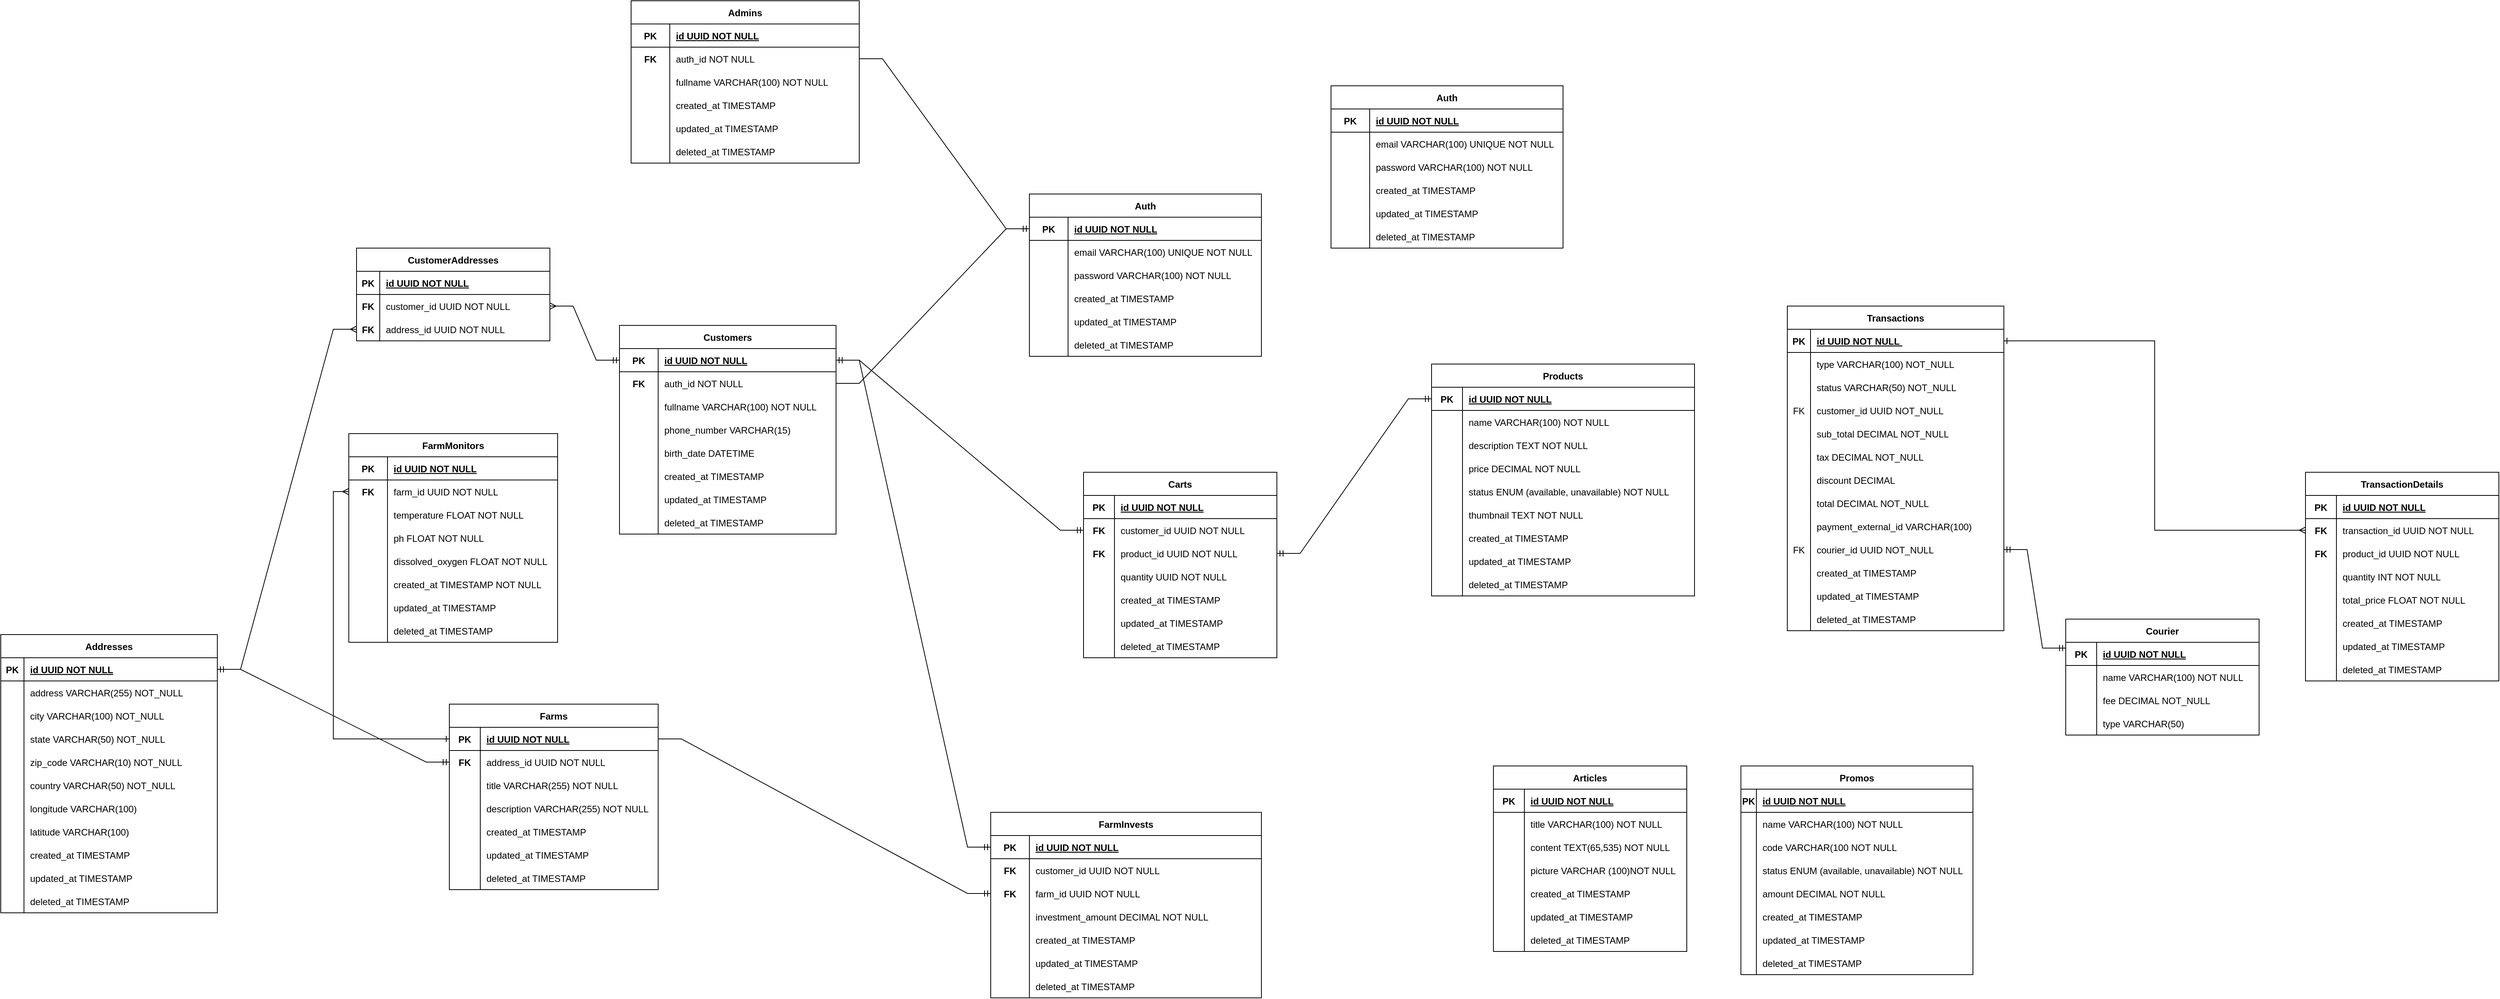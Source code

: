 <mxfile version="24.4.11" type="device">
  <diagram id="R2lEEEUBdFMjLlhIrx00" name="Page-1">
    <mxGraphModel dx="2963" dy="720" grid="1" gridSize="10" guides="1" tooltips="1" connect="1" arrows="1" fold="1" page="1" pageScale="1" pageWidth="850" pageHeight="1100" background="none" math="0" shadow="0" extFonts="Permanent Marker^https://fonts.googleapis.com/css?family=Permanent+Marker">
      <root>
        <mxCell id="0" />
        <mxCell id="1" parent="0" />
        <mxCell id="1OOlmk3E7GMzS2Jq0N7d-1" value="Auth" style="shape=table;startSize=30;container=1;collapsible=1;childLayout=tableLayout;fixedRows=1;rowLines=0;fontStyle=1;align=center;resizeLast=1;" parent="1" vertex="1">
          <mxGeometry x="-340" y="370" width="300" height="210" as="geometry" />
        </mxCell>
        <mxCell id="1OOlmk3E7GMzS2Jq0N7d-2" value="" style="shape=partialRectangle;collapsible=0;dropTarget=0;pointerEvents=0;fillColor=none;top=0;left=0;bottom=1;right=0;points=[[0,0.5],[1,0.5]];portConstraint=eastwest;" parent="1OOlmk3E7GMzS2Jq0N7d-1" vertex="1">
          <mxGeometry y="30" width="300" height="30" as="geometry" />
        </mxCell>
        <mxCell id="1OOlmk3E7GMzS2Jq0N7d-3" value="PK" style="shape=partialRectangle;connectable=0;fillColor=none;top=0;left=0;bottom=0;right=0;fontStyle=1;overflow=hidden;" parent="1OOlmk3E7GMzS2Jq0N7d-2" vertex="1">
          <mxGeometry width="50" height="30" as="geometry">
            <mxRectangle width="50" height="30" as="alternateBounds" />
          </mxGeometry>
        </mxCell>
        <mxCell id="1OOlmk3E7GMzS2Jq0N7d-4" value="id UUID NOT NULL" style="shape=partialRectangle;connectable=0;fillColor=none;top=0;left=0;bottom=0;right=0;align=left;spacingLeft=6;fontStyle=5;overflow=hidden;" parent="1OOlmk3E7GMzS2Jq0N7d-2" vertex="1">
          <mxGeometry x="50" width="250" height="30" as="geometry">
            <mxRectangle width="250" height="30" as="alternateBounds" />
          </mxGeometry>
        </mxCell>
        <mxCell id="1OOlmk3E7GMzS2Jq0N7d-5" value="" style="shape=partialRectangle;collapsible=0;dropTarget=0;pointerEvents=0;fillColor=none;top=0;left=0;bottom=0;right=0;points=[[0,0.5],[1,0.5]];portConstraint=eastwest;" parent="1OOlmk3E7GMzS2Jq0N7d-1" vertex="1">
          <mxGeometry y="60" width="300" height="30" as="geometry" />
        </mxCell>
        <mxCell id="1OOlmk3E7GMzS2Jq0N7d-6" value="" style="shape=partialRectangle;connectable=0;fillColor=none;top=0;left=0;bottom=0;right=0;editable=1;overflow=hidden;" parent="1OOlmk3E7GMzS2Jq0N7d-5" vertex="1">
          <mxGeometry width="50" height="30" as="geometry">
            <mxRectangle width="50" height="30" as="alternateBounds" />
          </mxGeometry>
        </mxCell>
        <mxCell id="1OOlmk3E7GMzS2Jq0N7d-7" value="email VARCHAR(100) UNIQUE NOT NULL" style="shape=partialRectangle;connectable=0;fillColor=none;top=0;left=0;bottom=0;right=0;align=left;spacingLeft=6;overflow=hidden;" parent="1OOlmk3E7GMzS2Jq0N7d-5" vertex="1">
          <mxGeometry x="50" width="250" height="30" as="geometry">
            <mxRectangle width="250" height="30" as="alternateBounds" />
          </mxGeometry>
        </mxCell>
        <mxCell id="1OOlmk3E7GMzS2Jq0N7d-21" value="" style="shape=partialRectangle;collapsible=0;dropTarget=0;pointerEvents=0;fillColor=none;top=0;left=0;bottom=0;right=0;points=[[0,0.5],[1,0.5]];portConstraint=eastwest;" parent="1OOlmk3E7GMzS2Jq0N7d-1" vertex="1">
          <mxGeometry y="90" width="300" height="30" as="geometry" />
        </mxCell>
        <mxCell id="1OOlmk3E7GMzS2Jq0N7d-22" value="" style="shape=partialRectangle;connectable=0;fillColor=none;top=0;left=0;bottom=0;right=0;editable=1;overflow=hidden;" parent="1OOlmk3E7GMzS2Jq0N7d-21" vertex="1">
          <mxGeometry width="50" height="30" as="geometry">
            <mxRectangle width="50" height="30" as="alternateBounds" />
          </mxGeometry>
        </mxCell>
        <mxCell id="1OOlmk3E7GMzS2Jq0N7d-23" value="password VARCHAR(100) NOT NULL" style="shape=partialRectangle;connectable=0;fillColor=none;top=0;left=0;bottom=0;right=0;align=left;spacingLeft=6;overflow=hidden;" parent="1OOlmk3E7GMzS2Jq0N7d-21" vertex="1">
          <mxGeometry x="50" width="250" height="30" as="geometry">
            <mxRectangle width="250" height="30" as="alternateBounds" />
          </mxGeometry>
        </mxCell>
        <mxCell id="rcA7zZFAVwLoDSTyQ3AU-89" value="" style="shape=partialRectangle;collapsible=0;dropTarget=0;pointerEvents=0;fillColor=none;top=0;left=0;bottom=0;right=0;points=[[0,0.5],[1,0.5]];portConstraint=eastwest;" parent="1OOlmk3E7GMzS2Jq0N7d-1" vertex="1">
          <mxGeometry y="120" width="300" height="30" as="geometry" />
        </mxCell>
        <mxCell id="rcA7zZFAVwLoDSTyQ3AU-90" value="" style="shape=partialRectangle;connectable=0;fillColor=none;top=0;left=0;bottom=0;right=0;editable=1;overflow=hidden;" parent="rcA7zZFAVwLoDSTyQ3AU-89" vertex="1">
          <mxGeometry width="50" height="30" as="geometry">
            <mxRectangle width="50" height="30" as="alternateBounds" />
          </mxGeometry>
        </mxCell>
        <mxCell id="rcA7zZFAVwLoDSTyQ3AU-91" value="created_at TIMESTAMP" style="shape=partialRectangle;connectable=0;fillColor=none;top=0;left=0;bottom=0;right=0;align=left;spacingLeft=6;overflow=hidden;" parent="rcA7zZFAVwLoDSTyQ3AU-89" vertex="1">
          <mxGeometry x="50" width="250" height="30" as="geometry">
            <mxRectangle width="250" height="30" as="alternateBounds" />
          </mxGeometry>
        </mxCell>
        <mxCell id="rcA7zZFAVwLoDSTyQ3AU-92" value="" style="shape=partialRectangle;collapsible=0;dropTarget=0;pointerEvents=0;fillColor=none;top=0;left=0;bottom=0;right=0;points=[[0,0.5],[1,0.5]];portConstraint=eastwest;" parent="1OOlmk3E7GMzS2Jq0N7d-1" vertex="1">
          <mxGeometry y="150" width="300" height="30" as="geometry" />
        </mxCell>
        <mxCell id="rcA7zZFAVwLoDSTyQ3AU-93" value="" style="shape=partialRectangle;connectable=0;fillColor=none;top=0;left=0;bottom=0;right=0;editable=1;overflow=hidden;" parent="rcA7zZFAVwLoDSTyQ3AU-92" vertex="1">
          <mxGeometry width="50" height="30" as="geometry">
            <mxRectangle width="50" height="30" as="alternateBounds" />
          </mxGeometry>
        </mxCell>
        <mxCell id="rcA7zZFAVwLoDSTyQ3AU-94" value="updated_at TIMESTAMP" style="shape=partialRectangle;connectable=0;fillColor=none;top=0;left=0;bottom=0;right=0;align=left;spacingLeft=6;overflow=hidden;" parent="rcA7zZFAVwLoDSTyQ3AU-92" vertex="1">
          <mxGeometry x="50" width="250" height="30" as="geometry">
            <mxRectangle width="250" height="30" as="alternateBounds" />
          </mxGeometry>
        </mxCell>
        <mxCell id="U2aY3yg4zLOgENofnZZV-18" value="" style="shape=partialRectangle;collapsible=0;dropTarget=0;pointerEvents=0;fillColor=none;top=0;left=0;bottom=0;right=0;points=[[0,0.5],[1,0.5]];portConstraint=eastwest;" parent="1OOlmk3E7GMzS2Jq0N7d-1" vertex="1">
          <mxGeometry y="180" width="300" height="30" as="geometry" />
        </mxCell>
        <mxCell id="U2aY3yg4zLOgENofnZZV-19" value="" style="shape=partialRectangle;connectable=0;fillColor=none;top=0;left=0;bottom=0;right=0;editable=1;overflow=hidden;" parent="U2aY3yg4zLOgENofnZZV-18" vertex="1">
          <mxGeometry width="50" height="30" as="geometry">
            <mxRectangle width="50" height="30" as="alternateBounds" />
          </mxGeometry>
        </mxCell>
        <mxCell id="U2aY3yg4zLOgENofnZZV-20" value="deleted_at TIMESTAMP" style="shape=partialRectangle;connectable=0;fillColor=none;top=0;left=0;bottom=0;right=0;align=left;spacingLeft=6;overflow=hidden;" parent="U2aY3yg4zLOgENofnZZV-18" vertex="1">
          <mxGeometry x="50" width="250" height="30" as="geometry">
            <mxRectangle width="250" height="30" as="alternateBounds" />
          </mxGeometry>
        </mxCell>
        <mxCell id="rcA7zZFAVwLoDSTyQ3AU-29" value="Customers" style="shape=table;startSize=30;container=1;collapsible=1;childLayout=tableLayout;fixedRows=1;rowLines=0;fontStyle=1;align=center;resizeLast=1;" parent="1" vertex="1">
          <mxGeometry x="-870" y="540" width="280" height="270" as="geometry" />
        </mxCell>
        <mxCell id="rcA7zZFAVwLoDSTyQ3AU-30" value="" style="shape=partialRectangle;collapsible=0;dropTarget=0;pointerEvents=0;fillColor=none;top=0;left=0;bottom=1;right=0;points=[[0,0.5],[1,0.5]];portConstraint=eastwest;" parent="rcA7zZFAVwLoDSTyQ3AU-29" vertex="1">
          <mxGeometry y="30" width="280" height="30" as="geometry" />
        </mxCell>
        <mxCell id="rcA7zZFAVwLoDSTyQ3AU-31" value="PK" style="shape=partialRectangle;connectable=0;fillColor=none;top=0;left=0;bottom=0;right=0;fontStyle=1;overflow=hidden;" parent="rcA7zZFAVwLoDSTyQ3AU-30" vertex="1">
          <mxGeometry width="50" height="30" as="geometry">
            <mxRectangle width="50" height="30" as="alternateBounds" />
          </mxGeometry>
        </mxCell>
        <mxCell id="rcA7zZFAVwLoDSTyQ3AU-32" value="id UUID NOT NULL" style="shape=partialRectangle;connectable=0;fillColor=none;top=0;left=0;bottom=0;right=0;align=left;spacingLeft=6;fontStyle=5;overflow=hidden;" parent="rcA7zZFAVwLoDSTyQ3AU-30" vertex="1">
          <mxGeometry x="50" width="230" height="30" as="geometry">
            <mxRectangle width="230" height="30" as="alternateBounds" />
          </mxGeometry>
        </mxCell>
        <mxCell id="rcA7zZFAVwLoDSTyQ3AU-33" value="" style="shape=partialRectangle;collapsible=0;dropTarget=0;pointerEvents=0;fillColor=none;top=0;left=0;bottom=0;right=0;points=[[0,0.5],[1,0.5]];portConstraint=eastwest;" parent="rcA7zZFAVwLoDSTyQ3AU-29" vertex="1">
          <mxGeometry y="60" width="280" height="30" as="geometry" />
        </mxCell>
        <mxCell id="rcA7zZFAVwLoDSTyQ3AU-34" value="FK" style="shape=partialRectangle;connectable=0;fillColor=none;top=0;left=0;bottom=0;right=0;editable=1;overflow=hidden;fontStyle=1" parent="rcA7zZFAVwLoDSTyQ3AU-33" vertex="1">
          <mxGeometry width="50" height="30" as="geometry">
            <mxRectangle width="50" height="30" as="alternateBounds" />
          </mxGeometry>
        </mxCell>
        <mxCell id="rcA7zZFAVwLoDSTyQ3AU-35" value="auth_id NOT NULL" style="shape=partialRectangle;connectable=0;fillColor=none;top=0;left=0;bottom=0;right=0;align=left;spacingLeft=6;overflow=hidden;fontStyle=0" parent="rcA7zZFAVwLoDSTyQ3AU-33" vertex="1">
          <mxGeometry x="50" width="230" height="30" as="geometry">
            <mxRectangle width="230" height="30" as="alternateBounds" />
          </mxGeometry>
        </mxCell>
        <mxCell id="rcA7zZFAVwLoDSTyQ3AU-36" value="" style="shape=partialRectangle;collapsible=0;dropTarget=0;pointerEvents=0;fillColor=none;top=0;left=0;bottom=0;right=0;points=[[0,0.5],[1,0.5]];portConstraint=eastwest;" parent="rcA7zZFAVwLoDSTyQ3AU-29" vertex="1">
          <mxGeometry y="90" width="280" height="30" as="geometry" />
        </mxCell>
        <mxCell id="rcA7zZFAVwLoDSTyQ3AU-37" value="" style="shape=partialRectangle;connectable=0;fillColor=none;top=0;left=0;bottom=0;right=0;editable=1;overflow=hidden;" parent="rcA7zZFAVwLoDSTyQ3AU-36" vertex="1">
          <mxGeometry width="50" height="30" as="geometry">
            <mxRectangle width="50" height="30" as="alternateBounds" />
          </mxGeometry>
        </mxCell>
        <mxCell id="rcA7zZFAVwLoDSTyQ3AU-38" value="fullname VARCHAR(100) NOT NULL" style="shape=partialRectangle;connectable=0;fillColor=none;top=0;left=0;bottom=0;right=0;align=left;spacingLeft=6;overflow=hidden;" parent="rcA7zZFAVwLoDSTyQ3AU-36" vertex="1">
          <mxGeometry x="50" width="230" height="30" as="geometry">
            <mxRectangle width="230" height="30" as="alternateBounds" />
          </mxGeometry>
        </mxCell>
        <mxCell id="rcA7zZFAVwLoDSTyQ3AU-42" value="" style="shape=partialRectangle;collapsible=0;dropTarget=0;pointerEvents=0;fillColor=none;top=0;left=0;bottom=0;right=0;points=[[0,0.5],[1,0.5]];portConstraint=eastwest;" parent="rcA7zZFAVwLoDSTyQ3AU-29" vertex="1">
          <mxGeometry y="120" width="280" height="30" as="geometry" />
        </mxCell>
        <mxCell id="rcA7zZFAVwLoDSTyQ3AU-43" value="" style="shape=partialRectangle;connectable=0;fillColor=none;top=0;left=0;bottom=0;right=0;editable=1;overflow=hidden;" parent="rcA7zZFAVwLoDSTyQ3AU-42" vertex="1">
          <mxGeometry width="50" height="30" as="geometry">
            <mxRectangle width="50" height="30" as="alternateBounds" />
          </mxGeometry>
        </mxCell>
        <mxCell id="rcA7zZFAVwLoDSTyQ3AU-44" value="phone_number VARCHAR(15)" style="shape=partialRectangle;connectable=0;fillColor=none;top=0;left=0;bottom=0;right=0;align=left;spacingLeft=6;overflow=hidden;" parent="rcA7zZFAVwLoDSTyQ3AU-42" vertex="1">
          <mxGeometry x="50" width="230" height="30" as="geometry">
            <mxRectangle width="230" height="30" as="alternateBounds" />
          </mxGeometry>
        </mxCell>
        <mxCell id="rcA7zZFAVwLoDSTyQ3AU-45" value="" style="shape=partialRectangle;collapsible=0;dropTarget=0;pointerEvents=0;fillColor=none;top=0;left=0;bottom=0;right=0;points=[[0,0.5],[1,0.5]];portConstraint=eastwest;" parent="rcA7zZFAVwLoDSTyQ3AU-29" vertex="1">
          <mxGeometry y="150" width="280" height="30" as="geometry" />
        </mxCell>
        <mxCell id="rcA7zZFAVwLoDSTyQ3AU-46" value="" style="shape=partialRectangle;connectable=0;fillColor=none;top=0;left=0;bottom=0;right=0;editable=1;overflow=hidden;" parent="rcA7zZFAVwLoDSTyQ3AU-45" vertex="1">
          <mxGeometry width="50" height="30" as="geometry">
            <mxRectangle width="50" height="30" as="alternateBounds" />
          </mxGeometry>
        </mxCell>
        <mxCell id="rcA7zZFAVwLoDSTyQ3AU-47" value="birth_date DATETIME" style="shape=partialRectangle;connectable=0;fillColor=none;top=0;left=0;bottom=0;right=0;align=left;spacingLeft=6;overflow=hidden;" parent="rcA7zZFAVwLoDSTyQ3AU-45" vertex="1">
          <mxGeometry x="50" width="230" height="30" as="geometry">
            <mxRectangle width="230" height="30" as="alternateBounds" />
          </mxGeometry>
        </mxCell>
        <mxCell id="rcA7zZFAVwLoDSTyQ3AU-98" value="" style="shape=partialRectangle;collapsible=0;dropTarget=0;pointerEvents=0;fillColor=none;top=0;left=0;bottom=0;right=0;points=[[0,0.5],[1,0.5]];portConstraint=eastwest;" parent="rcA7zZFAVwLoDSTyQ3AU-29" vertex="1">
          <mxGeometry y="180" width="280" height="30" as="geometry" />
        </mxCell>
        <mxCell id="rcA7zZFAVwLoDSTyQ3AU-99" value="" style="shape=partialRectangle;connectable=0;fillColor=none;top=0;left=0;bottom=0;right=0;editable=1;overflow=hidden;" parent="rcA7zZFAVwLoDSTyQ3AU-98" vertex="1">
          <mxGeometry width="50" height="30" as="geometry">
            <mxRectangle width="50" height="30" as="alternateBounds" />
          </mxGeometry>
        </mxCell>
        <mxCell id="rcA7zZFAVwLoDSTyQ3AU-100" value="created_at TIMESTAMP" style="shape=partialRectangle;connectable=0;fillColor=none;top=0;left=0;bottom=0;right=0;align=left;spacingLeft=6;overflow=hidden;" parent="rcA7zZFAVwLoDSTyQ3AU-98" vertex="1">
          <mxGeometry x="50" width="230" height="30" as="geometry">
            <mxRectangle width="230" height="30" as="alternateBounds" />
          </mxGeometry>
        </mxCell>
        <mxCell id="U2aY3yg4zLOgENofnZZV-30" value="" style="shape=partialRectangle;collapsible=0;dropTarget=0;pointerEvents=0;fillColor=none;top=0;left=0;bottom=0;right=0;points=[[0,0.5],[1,0.5]];portConstraint=eastwest;" parent="rcA7zZFAVwLoDSTyQ3AU-29" vertex="1">
          <mxGeometry y="210" width="280" height="30" as="geometry" />
        </mxCell>
        <mxCell id="U2aY3yg4zLOgENofnZZV-31" value="" style="shape=partialRectangle;connectable=0;fillColor=none;top=0;left=0;bottom=0;right=0;editable=1;overflow=hidden;" parent="U2aY3yg4zLOgENofnZZV-30" vertex="1">
          <mxGeometry width="50" height="30" as="geometry">
            <mxRectangle width="50" height="30" as="alternateBounds" />
          </mxGeometry>
        </mxCell>
        <mxCell id="U2aY3yg4zLOgENofnZZV-32" value="updated_at TIMESTAMP" style="shape=partialRectangle;connectable=0;fillColor=none;top=0;left=0;bottom=0;right=0;align=left;spacingLeft=6;overflow=hidden;" parent="U2aY3yg4zLOgENofnZZV-30" vertex="1">
          <mxGeometry x="50" width="230" height="30" as="geometry">
            <mxRectangle width="230" height="30" as="alternateBounds" />
          </mxGeometry>
        </mxCell>
        <mxCell id="p5xJXgLmGaS1Nk-P1o4I-117" value="" style="shape=partialRectangle;collapsible=0;dropTarget=0;pointerEvents=0;fillColor=none;top=0;left=0;bottom=0;right=0;points=[[0,0.5],[1,0.5]];portConstraint=eastwest;" parent="rcA7zZFAVwLoDSTyQ3AU-29" vertex="1">
          <mxGeometry y="240" width="280" height="30" as="geometry" />
        </mxCell>
        <mxCell id="p5xJXgLmGaS1Nk-P1o4I-118" value="" style="shape=partialRectangle;connectable=0;fillColor=none;top=0;left=0;bottom=0;right=0;editable=1;overflow=hidden;" parent="p5xJXgLmGaS1Nk-P1o4I-117" vertex="1">
          <mxGeometry width="50" height="30" as="geometry">
            <mxRectangle width="50" height="30" as="alternateBounds" />
          </mxGeometry>
        </mxCell>
        <mxCell id="p5xJXgLmGaS1Nk-P1o4I-119" value="deleted_at TIMESTAMP" style="shape=partialRectangle;connectable=0;fillColor=none;top=0;left=0;bottom=0;right=0;align=left;spacingLeft=6;overflow=hidden;" parent="p5xJXgLmGaS1Nk-P1o4I-117" vertex="1">
          <mxGeometry x="50" width="230" height="30" as="geometry">
            <mxRectangle width="230" height="30" as="alternateBounds" />
          </mxGeometry>
        </mxCell>
        <mxCell id="rcA7zZFAVwLoDSTyQ3AU-67" value="Admins" style="shape=table;startSize=30;container=1;collapsible=1;childLayout=tableLayout;fixedRows=1;rowLines=0;fontStyle=1;align=center;resizeLast=1;" parent="1" vertex="1">
          <mxGeometry x="-855" y="120" width="295" height="210" as="geometry" />
        </mxCell>
        <mxCell id="rcA7zZFAVwLoDSTyQ3AU-68" value="" style="shape=partialRectangle;collapsible=0;dropTarget=0;pointerEvents=0;fillColor=none;top=0;left=0;bottom=1;right=0;points=[[0,0.5],[1,0.5]];portConstraint=eastwest;" parent="rcA7zZFAVwLoDSTyQ3AU-67" vertex="1">
          <mxGeometry y="30" width="295" height="30" as="geometry" />
        </mxCell>
        <mxCell id="rcA7zZFAVwLoDSTyQ3AU-69" value="PK" style="shape=partialRectangle;connectable=0;fillColor=none;top=0;left=0;bottom=0;right=0;fontStyle=1;overflow=hidden;" parent="rcA7zZFAVwLoDSTyQ3AU-68" vertex="1">
          <mxGeometry width="50" height="30" as="geometry">
            <mxRectangle width="50" height="30" as="alternateBounds" />
          </mxGeometry>
        </mxCell>
        <mxCell id="rcA7zZFAVwLoDSTyQ3AU-70" value="id UUID NOT NULL" style="shape=partialRectangle;connectable=0;fillColor=none;top=0;left=0;bottom=0;right=0;align=left;spacingLeft=6;fontStyle=5;overflow=hidden;" parent="rcA7zZFAVwLoDSTyQ3AU-68" vertex="1">
          <mxGeometry x="50" width="245" height="30" as="geometry">
            <mxRectangle width="245" height="30" as="alternateBounds" />
          </mxGeometry>
        </mxCell>
        <mxCell id="rcA7zZFAVwLoDSTyQ3AU-71" value="" style="shape=partialRectangle;collapsible=0;dropTarget=0;pointerEvents=0;fillColor=none;top=0;left=0;bottom=0;right=0;points=[[0,0.5],[1,0.5]];portConstraint=eastwest;" parent="rcA7zZFAVwLoDSTyQ3AU-67" vertex="1">
          <mxGeometry y="60" width="295" height="30" as="geometry" />
        </mxCell>
        <mxCell id="rcA7zZFAVwLoDSTyQ3AU-72" value="FK" style="shape=partialRectangle;connectable=0;fillColor=none;top=0;left=0;bottom=0;right=0;editable=1;overflow=hidden;fontStyle=1" parent="rcA7zZFAVwLoDSTyQ3AU-71" vertex="1">
          <mxGeometry width="50" height="30" as="geometry">
            <mxRectangle width="50" height="30" as="alternateBounds" />
          </mxGeometry>
        </mxCell>
        <mxCell id="rcA7zZFAVwLoDSTyQ3AU-73" value="auth_id NOT NULL" style="shape=partialRectangle;connectable=0;fillColor=none;top=0;left=0;bottom=0;right=0;align=left;spacingLeft=6;overflow=hidden;fontStyle=0" parent="rcA7zZFAVwLoDSTyQ3AU-71" vertex="1">
          <mxGeometry x="50" width="245" height="30" as="geometry">
            <mxRectangle width="245" height="30" as="alternateBounds" />
          </mxGeometry>
        </mxCell>
        <mxCell id="rcA7zZFAVwLoDSTyQ3AU-74" value="" style="shape=partialRectangle;collapsible=0;dropTarget=0;pointerEvents=0;fillColor=none;top=0;left=0;bottom=0;right=0;points=[[0,0.5],[1,0.5]];portConstraint=eastwest;" parent="rcA7zZFAVwLoDSTyQ3AU-67" vertex="1">
          <mxGeometry y="90" width="295" height="30" as="geometry" />
        </mxCell>
        <mxCell id="rcA7zZFAVwLoDSTyQ3AU-75" value="" style="shape=partialRectangle;connectable=0;fillColor=none;top=0;left=0;bottom=0;right=0;editable=1;overflow=hidden;" parent="rcA7zZFAVwLoDSTyQ3AU-74" vertex="1">
          <mxGeometry width="50" height="30" as="geometry">
            <mxRectangle width="50" height="30" as="alternateBounds" />
          </mxGeometry>
        </mxCell>
        <mxCell id="rcA7zZFAVwLoDSTyQ3AU-76" value="fullname VARCHAR(100) NOT NULL" style="shape=partialRectangle;connectable=0;fillColor=none;top=0;left=0;bottom=0;right=0;align=left;spacingLeft=6;overflow=hidden;" parent="rcA7zZFAVwLoDSTyQ3AU-74" vertex="1">
          <mxGeometry x="50" width="245" height="30" as="geometry">
            <mxRectangle width="245" height="30" as="alternateBounds" />
          </mxGeometry>
        </mxCell>
        <mxCell id="rcA7zZFAVwLoDSTyQ3AU-80" value="" style="shape=partialRectangle;collapsible=0;dropTarget=0;pointerEvents=0;fillColor=none;top=0;left=0;bottom=0;right=0;points=[[0,0.5],[1,0.5]];portConstraint=eastwest;" parent="rcA7zZFAVwLoDSTyQ3AU-67" vertex="1">
          <mxGeometry y="120" width="295" height="30" as="geometry" />
        </mxCell>
        <mxCell id="rcA7zZFAVwLoDSTyQ3AU-81" value="" style="shape=partialRectangle;connectable=0;fillColor=none;top=0;left=0;bottom=0;right=0;editable=1;overflow=hidden;" parent="rcA7zZFAVwLoDSTyQ3AU-80" vertex="1">
          <mxGeometry width="50" height="30" as="geometry">
            <mxRectangle width="50" height="30" as="alternateBounds" />
          </mxGeometry>
        </mxCell>
        <mxCell id="rcA7zZFAVwLoDSTyQ3AU-82" value="created_at TIMESTAMP" style="shape=partialRectangle;connectable=0;fillColor=none;top=0;left=0;bottom=0;right=0;align=left;spacingLeft=6;overflow=hidden;" parent="rcA7zZFAVwLoDSTyQ3AU-80" vertex="1">
          <mxGeometry x="50" width="245" height="30" as="geometry">
            <mxRectangle width="245" height="30" as="alternateBounds" />
          </mxGeometry>
        </mxCell>
        <mxCell id="rcA7zZFAVwLoDSTyQ3AU-83" value="" style="shape=partialRectangle;collapsible=0;dropTarget=0;pointerEvents=0;fillColor=none;top=0;left=0;bottom=0;right=0;points=[[0,0.5],[1,0.5]];portConstraint=eastwest;" parent="rcA7zZFAVwLoDSTyQ3AU-67" vertex="1">
          <mxGeometry y="150" width="295" height="30" as="geometry" />
        </mxCell>
        <mxCell id="rcA7zZFAVwLoDSTyQ3AU-84" value="" style="shape=partialRectangle;connectable=0;fillColor=none;top=0;left=0;bottom=0;right=0;editable=1;overflow=hidden;" parent="rcA7zZFAVwLoDSTyQ3AU-83" vertex="1">
          <mxGeometry width="50" height="30" as="geometry">
            <mxRectangle width="50" height="30" as="alternateBounds" />
          </mxGeometry>
        </mxCell>
        <mxCell id="rcA7zZFAVwLoDSTyQ3AU-85" value="updated_at TIMESTAMP" style="shape=partialRectangle;connectable=0;fillColor=none;top=0;left=0;bottom=0;right=0;align=left;spacingLeft=6;overflow=hidden;" parent="rcA7zZFAVwLoDSTyQ3AU-83" vertex="1">
          <mxGeometry x="50" width="245" height="30" as="geometry">
            <mxRectangle width="245" height="30" as="alternateBounds" />
          </mxGeometry>
        </mxCell>
        <mxCell id="rcA7zZFAVwLoDSTyQ3AU-429" value="" style="shape=partialRectangle;collapsible=0;dropTarget=0;pointerEvents=0;fillColor=none;top=0;left=0;bottom=0;right=0;points=[[0,0.5],[1,0.5]];portConstraint=eastwest;" parent="rcA7zZFAVwLoDSTyQ3AU-67" vertex="1">
          <mxGeometry y="180" width="295" height="30" as="geometry" />
        </mxCell>
        <mxCell id="rcA7zZFAVwLoDSTyQ3AU-430" value="" style="shape=partialRectangle;connectable=0;fillColor=none;top=0;left=0;bottom=0;right=0;editable=1;overflow=hidden;" parent="rcA7zZFAVwLoDSTyQ3AU-429" vertex="1">
          <mxGeometry width="50" height="30" as="geometry">
            <mxRectangle width="50" height="30" as="alternateBounds" />
          </mxGeometry>
        </mxCell>
        <mxCell id="rcA7zZFAVwLoDSTyQ3AU-431" value="deleted_at TIMESTAMP" style="shape=partialRectangle;connectable=0;fillColor=none;top=0;left=0;bottom=0;right=0;align=left;spacingLeft=6;overflow=hidden;" parent="rcA7zZFAVwLoDSTyQ3AU-429" vertex="1">
          <mxGeometry x="50" width="245" height="30" as="geometry">
            <mxRectangle width="245" height="30" as="alternateBounds" />
          </mxGeometry>
        </mxCell>
        <mxCell id="rcA7zZFAVwLoDSTyQ3AU-126" value="Addresses" style="shape=table;startSize=30;container=1;collapsible=1;childLayout=tableLayout;fixedRows=1;rowLines=0;fontStyle=1;align=center;resizeLast=1;" parent="1" vertex="1">
          <mxGeometry x="-1670" y="940" width="280" height="360" as="geometry" />
        </mxCell>
        <mxCell id="rcA7zZFAVwLoDSTyQ3AU-127" value="" style="shape=partialRectangle;collapsible=0;dropTarget=0;pointerEvents=0;fillColor=none;points=[[0,0.5],[1,0.5]];portConstraint=eastwest;top=0;left=0;right=0;bottom=1;" parent="rcA7zZFAVwLoDSTyQ3AU-126" vertex="1">
          <mxGeometry y="30" width="280" height="30" as="geometry" />
        </mxCell>
        <mxCell id="rcA7zZFAVwLoDSTyQ3AU-128" value="PK" style="shape=partialRectangle;overflow=hidden;connectable=0;fillColor=none;top=0;left=0;bottom=0;right=0;fontStyle=1;" parent="rcA7zZFAVwLoDSTyQ3AU-127" vertex="1">
          <mxGeometry width="30" height="30" as="geometry">
            <mxRectangle width="30" height="30" as="alternateBounds" />
          </mxGeometry>
        </mxCell>
        <mxCell id="rcA7zZFAVwLoDSTyQ3AU-129" value="id UUID NOT NULL" style="shape=partialRectangle;overflow=hidden;connectable=0;fillColor=none;top=0;left=0;bottom=0;right=0;align=left;spacingLeft=6;fontStyle=5;" parent="rcA7zZFAVwLoDSTyQ3AU-127" vertex="1">
          <mxGeometry x="30" width="250" height="30" as="geometry">
            <mxRectangle width="250" height="30" as="alternateBounds" />
          </mxGeometry>
        </mxCell>
        <mxCell id="rcA7zZFAVwLoDSTyQ3AU-130" value="" style="shape=partialRectangle;collapsible=0;dropTarget=0;pointerEvents=0;fillColor=none;points=[[0,0.5],[1,0.5]];portConstraint=eastwest;top=0;left=0;right=0;bottom=0;" parent="rcA7zZFAVwLoDSTyQ3AU-126" vertex="1">
          <mxGeometry y="60" width="280" height="30" as="geometry" />
        </mxCell>
        <mxCell id="rcA7zZFAVwLoDSTyQ3AU-131" value="" style="shape=partialRectangle;overflow=hidden;connectable=0;fillColor=none;top=0;left=0;bottom=0;right=0;" parent="rcA7zZFAVwLoDSTyQ3AU-130" vertex="1">
          <mxGeometry width="30" height="30" as="geometry">
            <mxRectangle width="30" height="30" as="alternateBounds" />
          </mxGeometry>
        </mxCell>
        <mxCell id="rcA7zZFAVwLoDSTyQ3AU-132" value="address VARCHAR(255) NOT_NULL" style="shape=partialRectangle;overflow=hidden;connectable=0;fillColor=none;top=0;left=0;bottom=0;right=0;align=left;spacingLeft=6;" parent="rcA7zZFAVwLoDSTyQ3AU-130" vertex="1">
          <mxGeometry x="30" width="250" height="30" as="geometry">
            <mxRectangle width="250" height="30" as="alternateBounds" />
          </mxGeometry>
        </mxCell>
        <mxCell id="rcA7zZFAVwLoDSTyQ3AU-133" value="" style="shape=partialRectangle;collapsible=0;dropTarget=0;pointerEvents=0;fillColor=none;points=[[0,0.5],[1,0.5]];portConstraint=eastwest;top=0;left=0;right=0;bottom=0;" parent="rcA7zZFAVwLoDSTyQ3AU-126" vertex="1">
          <mxGeometry y="90" width="280" height="30" as="geometry" />
        </mxCell>
        <mxCell id="rcA7zZFAVwLoDSTyQ3AU-134" value="" style="shape=partialRectangle;overflow=hidden;connectable=0;fillColor=none;top=0;left=0;bottom=0;right=0;" parent="rcA7zZFAVwLoDSTyQ3AU-133" vertex="1">
          <mxGeometry width="30" height="30" as="geometry">
            <mxRectangle width="30" height="30" as="alternateBounds" />
          </mxGeometry>
        </mxCell>
        <mxCell id="rcA7zZFAVwLoDSTyQ3AU-135" value="city VARCHAR(100) NOT_NULL" style="shape=partialRectangle;overflow=hidden;connectable=0;fillColor=none;top=0;left=0;bottom=0;right=0;align=left;spacingLeft=6;" parent="rcA7zZFAVwLoDSTyQ3AU-133" vertex="1">
          <mxGeometry x="30" width="250" height="30" as="geometry">
            <mxRectangle width="250" height="30" as="alternateBounds" />
          </mxGeometry>
        </mxCell>
        <mxCell id="rcA7zZFAVwLoDSTyQ3AU-136" value="" style="shape=partialRectangle;collapsible=0;dropTarget=0;pointerEvents=0;fillColor=none;points=[[0,0.5],[1,0.5]];portConstraint=eastwest;top=0;left=0;right=0;bottom=0;" parent="rcA7zZFAVwLoDSTyQ3AU-126" vertex="1">
          <mxGeometry y="120" width="280" height="30" as="geometry" />
        </mxCell>
        <mxCell id="rcA7zZFAVwLoDSTyQ3AU-137" value="" style="shape=partialRectangle;overflow=hidden;connectable=0;fillColor=none;top=0;left=0;bottom=0;right=0;" parent="rcA7zZFAVwLoDSTyQ3AU-136" vertex="1">
          <mxGeometry width="30" height="30" as="geometry">
            <mxRectangle width="30" height="30" as="alternateBounds" />
          </mxGeometry>
        </mxCell>
        <mxCell id="rcA7zZFAVwLoDSTyQ3AU-138" value="state VARCHAR(50) NOT_NULL" style="shape=partialRectangle;overflow=hidden;connectable=0;fillColor=none;top=0;left=0;bottom=0;right=0;align=left;spacingLeft=6;" parent="rcA7zZFAVwLoDSTyQ3AU-136" vertex="1">
          <mxGeometry x="30" width="250" height="30" as="geometry">
            <mxRectangle width="250" height="30" as="alternateBounds" />
          </mxGeometry>
        </mxCell>
        <mxCell id="rcA7zZFAVwLoDSTyQ3AU-139" value="" style="shape=partialRectangle;collapsible=0;dropTarget=0;pointerEvents=0;fillColor=none;points=[[0,0.5],[1,0.5]];portConstraint=eastwest;top=0;left=0;right=0;bottom=0;" parent="rcA7zZFAVwLoDSTyQ3AU-126" vertex="1">
          <mxGeometry y="150" width="280" height="30" as="geometry" />
        </mxCell>
        <mxCell id="rcA7zZFAVwLoDSTyQ3AU-140" value="" style="shape=partialRectangle;overflow=hidden;connectable=0;fillColor=none;top=0;left=0;bottom=0;right=0;" parent="rcA7zZFAVwLoDSTyQ3AU-139" vertex="1">
          <mxGeometry width="30" height="30" as="geometry">
            <mxRectangle width="30" height="30" as="alternateBounds" />
          </mxGeometry>
        </mxCell>
        <mxCell id="rcA7zZFAVwLoDSTyQ3AU-141" value="zip_code VARCHAR(10) NOT_NULL" style="shape=partialRectangle;overflow=hidden;connectable=0;fillColor=none;top=0;left=0;bottom=0;right=0;align=left;spacingLeft=6;" parent="rcA7zZFAVwLoDSTyQ3AU-139" vertex="1">
          <mxGeometry x="30" width="250" height="30" as="geometry">
            <mxRectangle width="250" height="30" as="alternateBounds" />
          </mxGeometry>
        </mxCell>
        <mxCell id="rcA7zZFAVwLoDSTyQ3AU-142" value="" style="shape=partialRectangle;collapsible=0;dropTarget=0;pointerEvents=0;fillColor=none;points=[[0,0.5],[1,0.5]];portConstraint=eastwest;top=0;left=0;right=0;bottom=0;" parent="rcA7zZFAVwLoDSTyQ3AU-126" vertex="1">
          <mxGeometry y="180" width="280" height="30" as="geometry" />
        </mxCell>
        <mxCell id="rcA7zZFAVwLoDSTyQ3AU-143" value="" style="shape=partialRectangle;overflow=hidden;connectable=0;fillColor=none;top=0;left=0;bottom=0;right=0;" parent="rcA7zZFAVwLoDSTyQ3AU-142" vertex="1">
          <mxGeometry width="30" height="30" as="geometry">
            <mxRectangle width="30" height="30" as="alternateBounds" />
          </mxGeometry>
        </mxCell>
        <mxCell id="rcA7zZFAVwLoDSTyQ3AU-144" value="country VARCHAR(50) NOT_NULL" style="shape=partialRectangle;overflow=hidden;connectable=0;fillColor=none;top=0;left=0;bottom=0;right=0;align=left;spacingLeft=6;" parent="rcA7zZFAVwLoDSTyQ3AU-142" vertex="1">
          <mxGeometry x="30" width="250" height="30" as="geometry">
            <mxRectangle width="250" height="30" as="alternateBounds" />
          </mxGeometry>
        </mxCell>
        <mxCell id="rcA7zZFAVwLoDSTyQ3AU-145" value="" style="shape=partialRectangle;collapsible=0;dropTarget=0;pointerEvents=0;fillColor=none;points=[[0,0.5],[1,0.5]];portConstraint=eastwest;top=0;left=0;right=0;bottom=0;" parent="rcA7zZFAVwLoDSTyQ3AU-126" vertex="1">
          <mxGeometry y="210" width="280" height="30" as="geometry" />
        </mxCell>
        <mxCell id="rcA7zZFAVwLoDSTyQ3AU-146" value="" style="shape=partialRectangle;overflow=hidden;connectable=0;fillColor=none;top=0;left=0;bottom=0;right=0;" parent="rcA7zZFAVwLoDSTyQ3AU-145" vertex="1">
          <mxGeometry width="30" height="30" as="geometry">
            <mxRectangle width="30" height="30" as="alternateBounds" />
          </mxGeometry>
        </mxCell>
        <mxCell id="rcA7zZFAVwLoDSTyQ3AU-147" value="longitude VARCHAR(100)" style="shape=partialRectangle;overflow=hidden;connectable=0;fillColor=none;top=0;left=0;bottom=0;right=0;align=left;spacingLeft=6;" parent="rcA7zZFAVwLoDSTyQ3AU-145" vertex="1">
          <mxGeometry x="30" width="250" height="30" as="geometry">
            <mxRectangle width="250" height="30" as="alternateBounds" />
          </mxGeometry>
        </mxCell>
        <mxCell id="rcA7zZFAVwLoDSTyQ3AU-148" value="" style="shape=partialRectangle;collapsible=0;dropTarget=0;pointerEvents=0;fillColor=none;points=[[0,0.5],[1,0.5]];portConstraint=eastwest;top=0;left=0;right=0;bottom=0;" parent="rcA7zZFAVwLoDSTyQ3AU-126" vertex="1">
          <mxGeometry y="240" width="280" height="30" as="geometry" />
        </mxCell>
        <mxCell id="rcA7zZFAVwLoDSTyQ3AU-149" value="" style="shape=partialRectangle;overflow=hidden;connectable=0;fillColor=none;top=0;left=0;bottom=0;right=0;" parent="rcA7zZFAVwLoDSTyQ3AU-148" vertex="1">
          <mxGeometry width="30" height="30" as="geometry">
            <mxRectangle width="30" height="30" as="alternateBounds" />
          </mxGeometry>
        </mxCell>
        <mxCell id="rcA7zZFAVwLoDSTyQ3AU-150" value="latitude VARCHAR(100)" style="shape=partialRectangle;overflow=hidden;connectable=0;fillColor=none;top=0;left=0;bottom=0;right=0;align=left;spacingLeft=6;" parent="rcA7zZFAVwLoDSTyQ3AU-148" vertex="1">
          <mxGeometry x="30" width="250" height="30" as="geometry">
            <mxRectangle width="250" height="30" as="alternateBounds" />
          </mxGeometry>
        </mxCell>
        <mxCell id="rcA7zZFAVwLoDSTyQ3AU-151" value="" style="shape=partialRectangle;collapsible=0;dropTarget=0;pointerEvents=0;fillColor=none;points=[[0,0.5],[1,0.5]];portConstraint=eastwest;top=0;left=0;right=0;bottom=0;" parent="rcA7zZFAVwLoDSTyQ3AU-126" vertex="1">
          <mxGeometry y="270" width="280" height="30" as="geometry" />
        </mxCell>
        <mxCell id="rcA7zZFAVwLoDSTyQ3AU-152" value="" style="shape=partialRectangle;overflow=hidden;connectable=0;fillColor=none;top=0;left=0;bottom=0;right=0;" parent="rcA7zZFAVwLoDSTyQ3AU-151" vertex="1">
          <mxGeometry width="30" height="30" as="geometry">
            <mxRectangle width="30" height="30" as="alternateBounds" />
          </mxGeometry>
        </mxCell>
        <mxCell id="rcA7zZFAVwLoDSTyQ3AU-153" value="created_at TIMESTAMP" style="shape=partialRectangle;overflow=hidden;connectable=0;fillColor=none;top=0;left=0;bottom=0;right=0;align=left;spacingLeft=6;" parent="rcA7zZFAVwLoDSTyQ3AU-151" vertex="1">
          <mxGeometry x="30" width="250" height="30" as="geometry">
            <mxRectangle width="250" height="30" as="alternateBounds" />
          </mxGeometry>
        </mxCell>
        <mxCell id="rcA7zZFAVwLoDSTyQ3AU-154" value="" style="shape=partialRectangle;collapsible=0;dropTarget=0;pointerEvents=0;fillColor=none;points=[[0,0.5],[1,0.5]];portConstraint=eastwest;top=0;left=0;right=0;bottom=0;" parent="rcA7zZFAVwLoDSTyQ3AU-126" vertex="1">
          <mxGeometry y="300" width="280" height="30" as="geometry" />
        </mxCell>
        <mxCell id="rcA7zZFAVwLoDSTyQ3AU-155" value="" style="shape=partialRectangle;overflow=hidden;connectable=0;fillColor=none;top=0;left=0;bottom=0;right=0;" parent="rcA7zZFAVwLoDSTyQ3AU-154" vertex="1">
          <mxGeometry width="30" height="30" as="geometry">
            <mxRectangle width="30" height="30" as="alternateBounds" />
          </mxGeometry>
        </mxCell>
        <mxCell id="rcA7zZFAVwLoDSTyQ3AU-156" value="updated_at TIMESTAMP" style="shape=partialRectangle;overflow=hidden;connectable=0;fillColor=none;top=0;left=0;bottom=0;right=0;align=left;spacingLeft=6;" parent="rcA7zZFAVwLoDSTyQ3AU-154" vertex="1">
          <mxGeometry x="30" width="250" height="30" as="geometry">
            <mxRectangle width="250" height="30" as="alternateBounds" />
          </mxGeometry>
        </mxCell>
        <mxCell id="rcA7zZFAVwLoDSTyQ3AU-157" value="" style="shape=partialRectangle;collapsible=0;dropTarget=0;pointerEvents=0;fillColor=none;points=[[0,0.5],[1,0.5]];portConstraint=eastwest;top=0;left=0;right=0;bottom=0;" parent="rcA7zZFAVwLoDSTyQ3AU-126" vertex="1">
          <mxGeometry y="330" width="280" height="30" as="geometry" />
        </mxCell>
        <mxCell id="rcA7zZFAVwLoDSTyQ3AU-158" value="" style="shape=partialRectangle;overflow=hidden;connectable=0;fillColor=none;top=0;left=0;bottom=0;right=0;" parent="rcA7zZFAVwLoDSTyQ3AU-157" vertex="1">
          <mxGeometry width="30" height="30" as="geometry">
            <mxRectangle width="30" height="30" as="alternateBounds" />
          </mxGeometry>
        </mxCell>
        <mxCell id="rcA7zZFAVwLoDSTyQ3AU-159" value="deleted_at TIMESTAMP" style="shape=partialRectangle;overflow=hidden;connectable=0;fillColor=none;top=0;left=0;bottom=0;right=0;align=left;spacingLeft=6;" parent="rcA7zZFAVwLoDSTyQ3AU-157" vertex="1">
          <mxGeometry x="30" width="250" height="30" as="geometry">
            <mxRectangle width="250" height="30" as="alternateBounds" />
          </mxGeometry>
        </mxCell>
        <mxCell id="rcA7zZFAVwLoDSTyQ3AU-180" value="Products" style="shape=table;startSize=30;container=1;collapsible=1;childLayout=tableLayout;fixedRows=1;rowLines=0;fontStyle=1;align=center;resizeLast=1;" parent="1" vertex="1">
          <mxGeometry x="180" y="590" width="340" height="300" as="geometry" />
        </mxCell>
        <mxCell id="rcA7zZFAVwLoDSTyQ3AU-181" value="" style="shape=partialRectangle;collapsible=0;dropTarget=0;pointerEvents=0;fillColor=none;points=[[0,0.5],[1,0.5]];portConstraint=eastwest;top=0;left=0;right=0;bottom=1;" parent="rcA7zZFAVwLoDSTyQ3AU-180" vertex="1">
          <mxGeometry y="30" width="340" height="30" as="geometry" />
        </mxCell>
        <mxCell id="rcA7zZFAVwLoDSTyQ3AU-182" value="PK" style="shape=partialRectangle;overflow=hidden;connectable=0;fillColor=none;top=0;left=0;bottom=0;right=0;fontStyle=1;" parent="rcA7zZFAVwLoDSTyQ3AU-181" vertex="1">
          <mxGeometry width="40" height="30" as="geometry">
            <mxRectangle width="40" height="30" as="alternateBounds" />
          </mxGeometry>
        </mxCell>
        <mxCell id="rcA7zZFAVwLoDSTyQ3AU-183" value="id UUID NOT NULL" style="shape=partialRectangle;overflow=hidden;connectable=0;fillColor=none;top=0;left=0;bottom=0;right=0;align=left;spacingLeft=6;fontStyle=5;" parent="rcA7zZFAVwLoDSTyQ3AU-181" vertex="1">
          <mxGeometry x="40" width="300" height="30" as="geometry">
            <mxRectangle width="300" height="30" as="alternateBounds" />
          </mxGeometry>
        </mxCell>
        <mxCell id="rcA7zZFAVwLoDSTyQ3AU-184" value="" style="shape=partialRectangle;collapsible=0;dropTarget=0;pointerEvents=0;fillColor=none;points=[[0,0.5],[1,0.5]];portConstraint=eastwest;top=0;left=0;right=0;bottom=0;" parent="rcA7zZFAVwLoDSTyQ3AU-180" vertex="1">
          <mxGeometry y="60" width="340" height="30" as="geometry" />
        </mxCell>
        <mxCell id="rcA7zZFAVwLoDSTyQ3AU-185" value="" style="shape=partialRectangle;overflow=hidden;connectable=0;fillColor=none;top=0;left=0;bottom=0;right=0;" parent="rcA7zZFAVwLoDSTyQ3AU-184" vertex="1">
          <mxGeometry width="40" height="30" as="geometry">
            <mxRectangle width="40" height="30" as="alternateBounds" />
          </mxGeometry>
        </mxCell>
        <mxCell id="rcA7zZFAVwLoDSTyQ3AU-186" value="name VARCHAR(100) NOT NULL" style="shape=partialRectangle;overflow=hidden;connectable=0;fillColor=none;top=0;left=0;bottom=0;right=0;align=left;spacingLeft=6;" parent="rcA7zZFAVwLoDSTyQ3AU-184" vertex="1">
          <mxGeometry x="40" width="300" height="30" as="geometry">
            <mxRectangle width="300" height="30" as="alternateBounds" />
          </mxGeometry>
        </mxCell>
        <mxCell id="rcA7zZFAVwLoDSTyQ3AU-187" value="" style="shape=partialRectangle;collapsible=0;dropTarget=0;pointerEvents=0;fillColor=none;points=[[0,0.5],[1,0.5]];portConstraint=eastwest;top=0;left=0;right=0;bottom=0;" parent="rcA7zZFAVwLoDSTyQ3AU-180" vertex="1">
          <mxGeometry y="90" width="340" height="30" as="geometry" />
        </mxCell>
        <mxCell id="rcA7zZFAVwLoDSTyQ3AU-188" value="" style="shape=partialRectangle;overflow=hidden;connectable=0;fillColor=none;top=0;left=0;bottom=0;right=0;" parent="rcA7zZFAVwLoDSTyQ3AU-187" vertex="1">
          <mxGeometry width="40" height="30" as="geometry">
            <mxRectangle width="40" height="30" as="alternateBounds" />
          </mxGeometry>
        </mxCell>
        <mxCell id="rcA7zZFAVwLoDSTyQ3AU-189" value="description TEXT NOT NULL" style="shape=partialRectangle;overflow=hidden;connectable=0;fillColor=none;top=0;left=0;bottom=0;right=0;align=left;spacingLeft=6;" parent="rcA7zZFAVwLoDSTyQ3AU-187" vertex="1">
          <mxGeometry x="40" width="300" height="30" as="geometry">
            <mxRectangle width="300" height="30" as="alternateBounds" />
          </mxGeometry>
        </mxCell>
        <mxCell id="rcA7zZFAVwLoDSTyQ3AU-193" value="" style="shape=partialRectangle;collapsible=0;dropTarget=0;pointerEvents=0;fillColor=none;points=[[0,0.5],[1,0.5]];portConstraint=eastwest;top=0;left=0;right=0;bottom=0;" parent="rcA7zZFAVwLoDSTyQ3AU-180" vertex="1">
          <mxGeometry y="120" width="340" height="30" as="geometry" />
        </mxCell>
        <mxCell id="rcA7zZFAVwLoDSTyQ3AU-194" value="" style="shape=partialRectangle;overflow=hidden;connectable=0;fillColor=none;top=0;left=0;bottom=0;right=0;" parent="rcA7zZFAVwLoDSTyQ3AU-193" vertex="1">
          <mxGeometry width="40" height="30" as="geometry">
            <mxRectangle width="40" height="30" as="alternateBounds" />
          </mxGeometry>
        </mxCell>
        <mxCell id="rcA7zZFAVwLoDSTyQ3AU-195" value="price DECIMAL NOT NULL" style="shape=partialRectangle;overflow=hidden;connectable=0;fillColor=none;top=0;left=0;bottom=0;right=0;align=left;spacingLeft=6;" parent="rcA7zZFAVwLoDSTyQ3AU-193" vertex="1">
          <mxGeometry x="40" width="300" height="30" as="geometry">
            <mxRectangle width="300" height="30" as="alternateBounds" />
          </mxGeometry>
        </mxCell>
        <mxCell id="rcA7zZFAVwLoDSTyQ3AU-196" value="" style="shape=partialRectangle;collapsible=0;dropTarget=0;pointerEvents=0;fillColor=none;points=[[0,0.5],[1,0.5]];portConstraint=eastwest;top=0;left=0;right=0;bottom=0;" parent="rcA7zZFAVwLoDSTyQ3AU-180" vertex="1">
          <mxGeometry y="150" width="340" height="30" as="geometry" />
        </mxCell>
        <mxCell id="rcA7zZFAVwLoDSTyQ3AU-197" value="" style="shape=partialRectangle;overflow=hidden;connectable=0;fillColor=none;top=0;left=0;bottom=0;right=0;" parent="rcA7zZFAVwLoDSTyQ3AU-196" vertex="1">
          <mxGeometry width="40" height="30" as="geometry">
            <mxRectangle width="40" height="30" as="alternateBounds" />
          </mxGeometry>
        </mxCell>
        <mxCell id="rcA7zZFAVwLoDSTyQ3AU-198" value="status ENUM (available, unavailable) NOT NULL " style="shape=partialRectangle;overflow=hidden;connectable=0;fillColor=none;top=0;left=0;bottom=0;right=0;align=left;spacingLeft=6;" parent="rcA7zZFAVwLoDSTyQ3AU-196" vertex="1">
          <mxGeometry x="40" width="300" height="30" as="geometry">
            <mxRectangle width="300" height="30" as="alternateBounds" />
          </mxGeometry>
        </mxCell>
        <mxCell id="rcA7zZFAVwLoDSTyQ3AU-208" value="" style="shape=partialRectangle;collapsible=0;dropTarget=0;pointerEvents=0;fillColor=none;points=[[0,0.5],[1,0.5]];portConstraint=eastwest;top=0;left=0;right=0;bottom=0;" parent="rcA7zZFAVwLoDSTyQ3AU-180" vertex="1">
          <mxGeometry y="180" width="340" height="30" as="geometry" />
        </mxCell>
        <mxCell id="rcA7zZFAVwLoDSTyQ3AU-209" value="" style="shape=partialRectangle;overflow=hidden;connectable=0;fillColor=none;top=0;left=0;bottom=0;right=0;" parent="rcA7zZFAVwLoDSTyQ3AU-208" vertex="1">
          <mxGeometry width="40" height="30" as="geometry">
            <mxRectangle width="40" height="30" as="alternateBounds" />
          </mxGeometry>
        </mxCell>
        <mxCell id="rcA7zZFAVwLoDSTyQ3AU-210" value="thumbnail TEXT NOT NULL" style="shape=partialRectangle;overflow=hidden;connectable=0;fillColor=none;top=0;left=0;bottom=0;right=0;align=left;spacingLeft=6;" parent="rcA7zZFAVwLoDSTyQ3AU-208" vertex="1">
          <mxGeometry x="40" width="300" height="30" as="geometry">
            <mxRectangle width="300" height="30" as="alternateBounds" />
          </mxGeometry>
        </mxCell>
        <mxCell id="rcA7zZFAVwLoDSTyQ3AU-211" value="" style="shape=partialRectangle;collapsible=0;dropTarget=0;pointerEvents=0;fillColor=none;points=[[0,0.5],[1,0.5]];portConstraint=eastwest;top=0;left=0;right=0;bottom=0;" parent="rcA7zZFAVwLoDSTyQ3AU-180" vertex="1">
          <mxGeometry y="210" width="340" height="30" as="geometry" />
        </mxCell>
        <mxCell id="rcA7zZFAVwLoDSTyQ3AU-212" value="" style="shape=partialRectangle;overflow=hidden;connectable=0;fillColor=none;top=0;left=0;bottom=0;right=0;" parent="rcA7zZFAVwLoDSTyQ3AU-211" vertex="1">
          <mxGeometry width="40" height="30" as="geometry">
            <mxRectangle width="40" height="30" as="alternateBounds" />
          </mxGeometry>
        </mxCell>
        <mxCell id="rcA7zZFAVwLoDSTyQ3AU-213" value="created_at TIMESTAMP" style="shape=partialRectangle;overflow=hidden;connectable=0;fillColor=none;top=0;left=0;bottom=0;right=0;align=left;spacingLeft=6;" parent="rcA7zZFAVwLoDSTyQ3AU-211" vertex="1">
          <mxGeometry x="40" width="300" height="30" as="geometry">
            <mxRectangle width="300" height="30" as="alternateBounds" />
          </mxGeometry>
        </mxCell>
        <mxCell id="p5xJXgLmGaS1Nk-P1o4I-101" value="" style="shape=partialRectangle;collapsible=0;dropTarget=0;pointerEvents=0;fillColor=none;points=[[0,0.5],[1,0.5]];portConstraint=eastwest;top=0;left=0;right=0;bottom=0;" parent="rcA7zZFAVwLoDSTyQ3AU-180" vertex="1">
          <mxGeometry y="240" width="340" height="30" as="geometry" />
        </mxCell>
        <mxCell id="p5xJXgLmGaS1Nk-P1o4I-102" value="" style="shape=partialRectangle;overflow=hidden;connectable=0;fillColor=none;top=0;left=0;bottom=0;right=0;" parent="p5xJXgLmGaS1Nk-P1o4I-101" vertex="1">
          <mxGeometry width="40" height="30" as="geometry">
            <mxRectangle width="40" height="30" as="alternateBounds" />
          </mxGeometry>
        </mxCell>
        <mxCell id="p5xJXgLmGaS1Nk-P1o4I-103" value="updated_at TIMESTAMP" style="shape=partialRectangle;overflow=hidden;connectable=0;fillColor=none;top=0;left=0;bottom=0;right=0;align=left;spacingLeft=6;" parent="p5xJXgLmGaS1Nk-P1o4I-101" vertex="1">
          <mxGeometry x="40" width="300" height="30" as="geometry">
            <mxRectangle width="300" height="30" as="alternateBounds" />
          </mxGeometry>
        </mxCell>
        <mxCell id="txzqvK5vy0mY6PWNvIsv-24" value="" style="shape=partialRectangle;collapsible=0;dropTarget=0;pointerEvents=0;fillColor=none;points=[[0,0.5],[1,0.5]];portConstraint=eastwest;top=0;left=0;right=0;bottom=0;" vertex="1" parent="rcA7zZFAVwLoDSTyQ3AU-180">
          <mxGeometry y="270" width="340" height="30" as="geometry" />
        </mxCell>
        <mxCell id="txzqvK5vy0mY6PWNvIsv-25" value="" style="shape=partialRectangle;overflow=hidden;connectable=0;fillColor=none;top=0;left=0;bottom=0;right=0;" vertex="1" parent="txzqvK5vy0mY6PWNvIsv-24">
          <mxGeometry width="40" height="30" as="geometry">
            <mxRectangle width="40" height="30" as="alternateBounds" />
          </mxGeometry>
        </mxCell>
        <mxCell id="txzqvK5vy0mY6PWNvIsv-26" value="deleted_at TIMESTAMP" style="shape=partialRectangle;overflow=hidden;connectable=0;fillColor=none;top=0;left=0;bottom=0;right=0;align=left;spacingLeft=6;" vertex="1" parent="txzqvK5vy0mY6PWNvIsv-24">
          <mxGeometry x="40" width="300" height="30" as="geometry">
            <mxRectangle width="300" height="30" as="alternateBounds" />
          </mxGeometry>
        </mxCell>
        <mxCell id="rcA7zZFAVwLoDSTyQ3AU-248" value="Transactions" style="shape=table;startSize=30;container=1;collapsible=1;childLayout=tableLayout;fixedRows=1;rowLines=0;fontStyle=1;align=center;resizeLast=1;" parent="1" vertex="1">
          <mxGeometry x="640" y="515" width="280" height="420" as="geometry" />
        </mxCell>
        <mxCell id="rcA7zZFAVwLoDSTyQ3AU-249" value="" style="shape=partialRectangle;collapsible=0;dropTarget=0;pointerEvents=0;fillColor=none;points=[[0,0.5],[1,0.5]];portConstraint=eastwest;top=0;left=0;right=0;bottom=1;" parent="rcA7zZFAVwLoDSTyQ3AU-248" vertex="1">
          <mxGeometry y="30" width="280" height="30" as="geometry" />
        </mxCell>
        <mxCell id="rcA7zZFAVwLoDSTyQ3AU-250" value="PK" style="shape=partialRectangle;overflow=hidden;connectable=0;fillColor=none;top=0;left=0;bottom=0;right=0;fontStyle=1;" parent="rcA7zZFAVwLoDSTyQ3AU-249" vertex="1">
          <mxGeometry width="30" height="30" as="geometry">
            <mxRectangle width="30" height="30" as="alternateBounds" />
          </mxGeometry>
        </mxCell>
        <mxCell id="rcA7zZFAVwLoDSTyQ3AU-251" value="id UUID NOT NULL " style="shape=partialRectangle;overflow=hidden;connectable=0;fillColor=none;top=0;left=0;bottom=0;right=0;align=left;spacingLeft=6;fontStyle=5;" parent="rcA7zZFAVwLoDSTyQ3AU-249" vertex="1">
          <mxGeometry x="30" width="250" height="30" as="geometry">
            <mxRectangle width="250" height="30" as="alternateBounds" />
          </mxGeometry>
        </mxCell>
        <mxCell id="rcA7zZFAVwLoDSTyQ3AU-252" value="" style="shape=partialRectangle;collapsible=0;dropTarget=0;pointerEvents=0;fillColor=none;points=[[0,0.5],[1,0.5]];portConstraint=eastwest;top=0;left=0;right=0;bottom=0;" parent="rcA7zZFAVwLoDSTyQ3AU-248" vertex="1">
          <mxGeometry y="60" width="280" height="30" as="geometry" />
        </mxCell>
        <mxCell id="rcA7zZFAVwLoDSTyQ3AU-253" value="" style="shape=partialRectangle;overflow=hidden;connectable=0;fillColor=none;top=0;left=0;bottom=0;right=0;" parent="rcA7zZFAVwLoDSTyQ3AU-252" vertex="1">
          <mxGeometry width="30" height="30" as="geometry">
            <mxRectangle width="30" height="30" as="alternateBounds" />
          </mxGeometry>
        </mxCell>
        <object label="type VARCHAR(100) NOT_NULL" awda="wd" id="rcA7zZFAVwLoDSTyQ3AU-254">
          <mxCell style="shape=partialRectangle;overflow=hidden;connectable=0;fillColor=none;top=0;left=0;bottom=0;right=0;align=left;spacingLeft=6;" parent="rcA7zZFAVwLoDSTyQ3AU-252" vertex="1">
            <mxGeometry x="30" width="250" height="30" as="geometry">
              <mxRectangle width="250" height="30" as="alternateBounds" />
            </mxGeometry>
          </mxCell>
        </object>
        <mxCell id="rcA7zZFAVwLoDSTyQ3AU-255" value="" style="shape=partialRectangle;collapsible=0;dropTarget=0;pointerEvents=0;fillColor=none;points=[[0,0.5],[1,0.5]];portConstraint=eastwest;top=0;left=0;right=0;bottom=0;" parent="rcA7zZFAVwLoDSTyQ3AU-248" vertex="1">
          <mxGeometry y="90" width="280" height="30" as="geometry" />
        </mxCell>
        <mxCell id="rcA7zZFAVwLoDSTyQ3AU-256" value="" style="shape=partialRectangle;overflow=hidden;connectable=0;fillColor=none;top=0;left=0;bottom=0;right=0;" parent="rcA7zZFAVwLoDSTyQ3AU-255" vertex="1">
          <mxGeometry width="30" height="30" as="geometry">
            <mxRectangle width="30" height="30" as="alternateBounds" />
          </mxGeometry>
        </mxCell>
        <mxCell id="rcA7zZFAVwLoDSTyQ3AU-257" value="status VARCHAR(50) NOT_NULL" style="shape=partialRectangle;overflow=hidden;connectable=0;fillColor=none;top=0;left=0;bottom=0;right=0;align=left;spacingLeft=6;" parent="rcA7zZFAVwLoDSTyQ3AU-255" vertex="1">
          <mxGeometry x="30" width="250" height="30" as="geometry">
            <mxRectangle width="250" height="30" as="alternateBounds" />
          </mxGeometry>
        </mxCell>
        <mxCell id="rcA7zZFAVwLoDSTyQ3AU-258" value="" style="shape=partialRectangle;collapsible=0;dropTarget=0;pointerEvents=0;fillColor=none;points=[[0,0.5],[1,0.5]];portConstraint=eastwest;top=0;left=0;right=0;bottom=0;" parent="rcA7zZFAVwLoDSTyQ3AU-248" vertex="1">
          <mxGeometry y="120" width="280" height="30" as="geometry" />
        </mxCell>
        <mxCell id="rcA7zZFAVwLoDSTyQ3AU-259" value="FK" style="shape=partialRectangle;overflow=hidden;connectable=0;fillColor=none;top=0;left=0;bottom=0;right=0;" parent="rcA7zZFAVwLoDSTyQ3AU-258" vertex="1">
          <mxGeometry width="30" height="30" as="geometry">
            <mxRectangle width="30" height="30" as="alternateBounds" />
          </mxGeometry>
        </mxCell>
        <mxCell id="rcA7zZFAVwLoDSTyQ3AU-260" value="customer_id UUID NOT_NULL" style="shape=partialRectangle;overflow=hidden;connectable=0;fillColor=none;top=0;left=0;bottom=0;right=0;align=left;spacingLeft=6;" parent="rcA7zZFAVwLoDSTyQ3AU-258" vertex="1">
          <mxGeometry x="30" width="250" height="30" as="geometry">
            <mxRectangle width="250" height="30" as="alternateBounds" />
          </mxGeometry>
        </mxCell>
        <mxCell id="rcA7zZFAVwLoDSTyQ3AU-264" value="" style="shape=partialRectangle;collapsible=0;dropTarget=0;pointerEvents=0;fillColor=none;points=[[0,0.5],[1,0.5]];portConstraint=eastwest;top=0;left=0;right=0;bottom=0;" parent="rcA7zZFAVwLoDSTyQ3AU-248" vertex="1">
          <mxGeometry y="150" width="280" height="30" as="geometry" />
        </mxCell>
        <mxCell id="rcA7zZFAVwLoDSTyQ3AU-265" value="" style="shape=partialRectangle;overflow=hidden;connectable=0;fillColor=none;top=0;left=0;bottom=0;right=0;" parent="rcA7zZFAVwLoDSTyQ3AU-264" vertex="1">
          <mxGeometry width="30" height="30" as="geometry">
            <mxRectangle width="30" height="30" as="alternateBounds" />
          </mxGeometry>
        </mxCell>
        <mxCell id="rcA7zZFAVwLoDSTyQ3AU-266" value="sub_total DECIMAL NOT_NULL" style="shape=partialRectangle;overflow=hidden;connectable=0;fillColor=none;top=0;left=0;bottom=0;right=0;align=left;spacingLeft=6;" parent="rcA7zZFAVwLoDSTyQ3AU-264" vertex="1">
          <mxGeometry x="30" width="250" height="30" as="geometry">
            <mxRectangle width="250" height="30" as="alternateBounds" />
          </mxGeometry>
        </mxCell>
        <mxCell id="rcA7zZFAVwLoDSTyQ3AU-267" value="" style="shape=partialRectangle;collapsible=0;dropTarget=0;pointerEvents=0;fillColor=none;points=[[0,0.5],[1,0.5]];portConstraint=eastwest;top=0;left=0;right=0;bottom=0;" parent="rcA7zZFAVwLoDSTyQ3AU-248" vertex="1">
          <mxGeometry y="180" width="280" height="30" as="geometry" />
        </mxCell>
        <mxCell id="rcA7zZFAVwLoDSTyQ3AU-268" value="" style="shape=partialRectangle;overflow=hidden;connectable=0;fillColor=none;top=0;left=0;bottom=0;right=0;" parent="rcA7zZFAVwLoDSTyQ3AU-267" vertex="1">
          <mxGeometry width="30" height="30" as="geometry">
            <mxRectangle width="30" height="30" as="alternateBounds" />
          </mxGeometry>
        </mxCell>
        <mxCell id="rcA7zZFAVwLoDSTyQ3AU-269" value="tax DECIMAL NOT_NULL" style="shape=partialRectangle;overflow=hidden;connectable=0;fillColor=none;top=0;left=0;bottom=0;right=0;align=left;spacingLeft=6;" parent="rcA7zZFAVwLoDSTyQ3AU-267" vertex="1">
          <mxGeometry x="30" width="250" height="30" as="geometry">
            <mxRectangle width="250" height="30" as="alternateBounds" />
          </mxGeometry>
        </mxCell>
        <mxCell id="khhL1lM3d7eE3Z0CVaS4-4" value="" style="shape=partialRectangle;collapsible=0;dropTarget=0;pointerEvents=0;fillColor=none;points=[[0,0.5],[1,0.5]];portConstraint=eastwest;top=0;left=0;right=0;bottom=0;" parent="rcA7zZFAVwLoDSTyQ3AU-248" vertex="1">
          <mxGeometry y="210" width="280" height="30" as="geometry" />
        </mxCell>
        <mxCell id="khhL1lM3d7eE3Z0CVaS4-5" value="" style="shape=partialRectangle;overflow=hidden;connectable=0;fillColor=none;top=0;left=0;bottom=0;right=0;" parent="khhL1lM3d7eE3Z0CVaS4-4" vertex="1">
          <mxGeometry width="30" height="30" as="geometry">
            <mxRectangle width="30" height="30" as="alternateBounds" />
          </mxGeometry>
        </mxCell>
        <mxCell id="khhL1lM3d7eE3Z0CVaS4-6" value="discount DECIMAL" style="shape=partialRectangle;overflow=hidden;connectable=0;fillColor=none;top=0;left=0;bottom=0;right=0;align=left;spacingLeft=6;" parent="khhL1lM3d7eE3Z0CVaS4-4" vertex="1">
          <mxGeometry x="30" width="250" height="30" as="geometry">
            <mxRectangle width="250" height="30" as="alternateBounds" />
          </mxGeometry>
        </mxCell>
        <mxCell id="rcA7zZFAVwLoDSTyQ3AU-270" value="" style="shape=partialRectangle;collapsible=0;dropTarget=0;pointerEvents=0;fillColor=none;points=[[0,0.5],[1,0.5]];portConstraint=eastwest;top=0;left=0;right=0;bottom=0;" parent="rcA7zZFAVwLoDSTyQ3AU-248" vertex="1">
          <mxGeometry y="240" width="280" height="30" as="geometry" />
        </mxCell>
        <mxCell id="rcA7zZFAVwLoDSTyQ3AU-271" value="" style="shape=partialRectangle;overflow=hidden;connectable=0;fillColor=none;top=0;left=0;bottom=0;right=0;" parent="rcA7zZFAVwLoDSTyQ3AU-270" vertex="1">
          <mxGeometry width="30" height="30" as="geometry">
            <mxRectangle width="30" height="30" as="alternateBounds" />
          </mxGeometry>
        </mxCell>
        <mxCell id="rcA7zZFAVwLoDSTyQ3AU-272" value="total DECIMAL NOT_NULL" style="shape=partialRectangle;overflow=hidden;connectable=0;fillColor=none;top=0;left=0;bottom=0;right=0;align=left;spacingLeft=6;" parent="rcA7zZFAVwLoDSTyQ3AU-270" vertex="1">
          <mxGeometry x="30" width="250" height="30" as="geometry">
            <mxRectangle width="250" height="30" as="alternateBounds" />
          </mxGeometry>
        </mxCell>
        <mxCell id="rcA7zZFAVwLoDSTyQ3AU-273" value="" style="shape=partialRectangle;collapsible=0;dropTarget=0;pointerEvents=0;fillColor=none;points=[[0,0.5],[1,0.5]];portConstraint=eastwest;top=0;left=0;right=0;bottom=0;" parent="rcA7zZFAVwLoDSTyQ3AU-248" vertex="1">
          <mxGeometry y="270" width="280" height="30" as="geometry" />
        </mxCell>
        <mxCell id="rcA7zZFAVwLoDSTyQ3AU-274" value="" style="shape=partialRectangle;overflow=hidden;connectable=0;fillColor=none;top=0;left=0;bottom=0;right=0;" parent="rcA7zZFAVwLoDSTyQ3AU-273" vertex="1">
          <mxGeometry width="30" height="30" as="geometry">
            <mxRectangle width="30" height="30" as="alternateBounds" />
          </mxGeometry>
        </mxCell>
        <mxCell id="rcA7zZFAVwLoDSTyQ3AU-275" value="payment_external_id VARCHAR(100)" style="shape=partialRectangle;overflow=hidden;connectable=0;fillColor=none;top=0;left=0;bottom=0;right=0;align=left;spacingLeft=6;" parent="rcA7zZFAVwLoDSTyQ3AU-273" vertex="1">
          <mxGeometry x="30" width="250" height="30" as="geometry">
            <mxRectangle width="250" height="30" as="alternateBounds" />
          </mxGeometry>
        </mxCell>
        <mxCell id="rcA7zZFAVwLoDSTyQ3AU-276" value="" style="shape=partialRectangle;collapsible=0;dropTarget=0;pointerEvents=0;fillColor=none;points=[[0,0.5],[1,0.5]];portConstraint=eastwest;top=0;left=0;right=0;bottom=0;" parent="rcA7zZFAVwLoDSTyQ3AU-248" vertex="1">
          <mxGeometry y="300" width="280" height="30" as="geometry" />
        </mxCell>
        <mxCell id="rcA7zZFAVwLoDSTyQ3AU-277" value="FK" style="shape=partialRectangle;overflow=hidden;connectable=0;fillColor=none;top=0;left=0;bottom=0;right=0;" parent="rcA7zZFAVwLoDSTyQ3AU-276" vertex="1">
          <mxGeometry width="30" height="30" as="geometry">
            <mxRectangle width="30" height="30" as="alternateBounds" />
          </mxGeometry>
        </mxCell>
        <mxCell id="rcA7zZFAVwLoDSTyQ3AU-278" value="courier_id UUID NOT_NULL" style="shape=partialRectangle;overflow=hidden;connectable=0;fillColor=none;top=0;left=0;bottom=0;right=0;align=left;spacingLeft=6;" parent="rcA7zZFAVwLoDSTyQ3AU-276" vertex="1">
          <mxGeometry x="30" width="250" height="30" as="geometry">
            <mxRectangle width="250" height="30" as="alternateBounds" />
          </mxGeometry>
        </mxCell>
        <mxCell id="rcA7zZFAVwLoDSTyQ3AU-279" value="" style="shape=partialRectangle;collapsible=0;dropTarget=0;pointerEvents=0;fillColor=none;points=[[0,0.5],[1,0.5]];portConstraint=eastwest;top=0;left=0;right=0;bottom=0;" parent="rcA7zZFAVwLoDSTyQ3AU-248" vertex="1">
          <mxGeometry y="330" width="280" height="30" as="geometry" />
        </mxCell>
        <mxCell id="rcA7zZFAVwLoDSTyQ3AU-280" value="" style="shape=partialRectangle;overflow=hidden;connectable=0;fillColor=none;top=0;left=0;bottom=0;right=0;" parent="rcA7zZFAVwLoDSTyQ3AU-279" vertex="1">
          <mxGeometry width="30" height="30" as="geometry">
            <mxRectangle width="30" height="30" as="alternateBounds" />
          </mxGeometry>
        </mxCell>
        <mxCell id="rcA7zZFAVwLoDSTyQ3AU-281" value="created_at TIMESTAMP" style="shape=partialRectangle;overflow=hidden;connectable=0;fillColor=none;top=0;left=0;bottom=0;right=0;align=left;spacingLeft=6;" parent="rcA7zZFAVwLoDSTyQ3AU-279" vertex="1">
          <mxGeometry x="30" width="250" height="30" as="geometry">
            <mxRectangle width="250" height="30" as="alternateBounds" />
          </mxGeometry>
        </mxCell>
        <mxCell id="rcA7zZFAVwLoDSTyQ3AU-282" value="" style="shape=partialRectangle;collapsible=0;dropTarget=0;pointerEvents=0;fillColor=none;points=[[0,0.5],[1,0.5]];portConstraint=eastwest;top=0;left=0;right=0;bottom=0;" parent="rcA7zZFAVwLoDSTyQ3AU-248" vertex="1">
          <mxGeometry y="360" width="280" height="30" as="geometry" />
        </mxCell>
        <mxCell id="rcA7zZFAVwLoDSTyQ3AU-283" value="" style="shape=partialRectangle;overflow=hidden;connectable=0;fillColor=none;top=0;left=0;bottom=0;right=0;" parent="rcA7zZFAVwLoDSTyQ3AU-282" vertex="1">
          <mxGeometry width="30" height="30" as="geometry">
            <mxRectangle width="30" height="30" as="alternateBounds" />
          </mxGeometry>
        </mxCell>
        <mxCell id="rcA7zZFAVwLoDSTyQ3AU-284" value="updated_at TIMESTAMP" style="shape=partialRectangle;overflow=hidden;connectable=0;fillColor=none;top=0;left=0;bottom=0;right=0;align=left;spacingLeft=6;" parent="rcA7zZFAVwLoDSTyQ3AU-282" vertex="1">
          <mxGeometry x="30" width="250" height="30" as="geometry">
            <mxRectangle width="250" height="30" as="alternateBounds" />
          </mxGeometry>
        </mxCell>
        <mxCell id="p5xJXgLmGaS1Nk-P1o4I-107" value="" style="shape=partialRectangle;collapsible=0;dropTarget=0;pointerEvents=0;fillColor=none;points=[[0,0.5],[1,0.5]];portConstraint=eastwest;top=0;left=0;right=0;bottom=0;" parent="rcA7zZFAVwLoDSTyQ3AU-248" vertex="1">
          <mxGeometry y="390" width="280" height="30" as="geometry" />
        </mxCell>
        <mxCell id="p5xJXgLmGaS1Nk-P1o4I-108" value="" style="shape=partialRectangle;overflow=hidden;connectable=0;fillColor=none;top=0;left=0;bottom=0;right=0;" parent="p5xJXgLmGaS1Nk-P1o4I-107" vertex="1">
          <mxGeometry width="30" height="30" as="geometry">
            <mxRectangle width="30" height="30" as="alternateBounds" />
          </mxGeometry>
        </mxCell>
        <mxCell id="p5xJXgLmGaS1Nk-P1o4I-109" value="deleted_at TIMESTAMP" style="shape=partialRectangle;overflow=hidden;connectable=0;fillColor=none;top=0;left=0;bottom=0;right=0;align=left;spacingLeft=6;" parent="p5xJXgLmGaS1Nk-P1o4I-107" vertex="1">
          <mxGeometry x="30" width="250" height="30" as="geometry">
            <mxRectangle width="250" height="30" as="alternateBounds" />
          </mxGeometry>
        </mxCell>
        <mxCell id="rcA7zZFAVwLoDSTyQ3AU-382" value="FarmMonitors" style="shape=table;startSize=30;container=1;collapsible=1;childLayout=tableLayout;fixedRows=1;rowLines=0;fontStyle=1;align=center;resizeLast=1;" parent="1" vertex="1">
          <mxGeometry x="-1220" y="680" width="270" height="270" as="geometry" />
        </mxCell>
        <mxCell id="rcA7zZFAVwLoDSTyQ3AU-383" value="" style="shape=partialRectangle;collapsible=0;dropTarget=0;pointerEvents=0;fillColor=none;top=0;left=0;bottom=1;right=0;points=[[0,0.5],[1,0.5]];portConstraint=eastwest;" parent="rcA7zZFAVwLoDSTyQ3AU-382" vertex="1">
          <mxGeometry y="30" width="270" height="30" as="geometry" />
        </mxCell>
        <mxCell id="rcA7zZFAVwLoDSTyQ3AU-384" value="PK" style="shape=partialRectangle;connectable=0;fillColor=none;top=0;left=0;bottom=0;right=0;fontStyle=1;overflow=hidden;" parent="rcA7zZFAVwLoDSTyQ3AU-383" vertex="1">
          <mxGeometry width="50" height="30" as="geometry">
            <mxRectangle width="50" height="30" as="alternateBounds" />
          </mxGeometry>
        </mxCell>
        <mxCell id="rcA7zZFAVwLoDSTyQ3AU-385" value="id UUID NOT NULL" style="shape=partialRectangle;connectable=0;fillColor=none;top=0;left=0;bottom=0;right=0;align=left;spacingLeft=6;fontStyle=5;overflow=hidden;" parent="rcA7zZFAVwLoDSTyQ3AU-383" vertex="1">
          <mxGeometry x="50" width="220" height="30" as="geometry">
            <mxRectangle width="220" height="30" as="alternateBounds" />
          </mxGeometry>
        </mxCell>
        <mxCell id="rcA7zZFAVwLoDSTyQ3AU-386" value="" style="shape=partialRectangle;collapsible=0;dropTarget=0;pointerEvents=0;fillColor=none;top=0;left=0;bottom=0;right=0;points=[[0,0.5],[1,0.5]];portConstraint=eastwest;" parent="rcA7zZFAVwLoDSTyQ3AU-382" vertex="1">
          <mxGeometry y="60" width="270" height="30" as="geometry" />
        </mxCell>
        <mxCell id="rcA7zZFAVwLoDSTyQ3AU-387" value="FK" style="shape=partialRectangle;connectable=0;fillColor=none;top=0;left=0;bottom=0;right=0;editable=1;overflow=hidden;fontStyle=1" parent="rcA7zZFAVwLoDSTyQ3AU-386" vertex="1">
          <mxGeometry width="50" height="30" as="geometry">
            <mxRectangle width="50" height="30" as="alternateBounds" />
          </mxGeometry>
        </mxCell>
        <mxCell id="rcA7zZFAVwLoDSTyQ3AU-388" value="farm_id UUID NOT NULL" style="shape=partialRectangle;connectable=0;fillColor=none;top=0;left=0;bottom=0;right=0;align=left;spacingLeft=6;overflow=hidden;" parent="rcA7zZFAVwLoDSTyQ3AU-386" vertex="1">
          <mxGeometry x="50" width="220" height="30" as="geometry">
            <mxRectangle width="220" height="30" as="alternateBounds" />
          </mxGeometry>
        </mxCell>
        <mxCell id="rcA7zZFAVwLoDSTyQ3AU-389" value="" style="shape=partialRectangle;collapsible=0;dropTarget=0;pointerEvents=0;fillColor=none;top=0;left=0;bottom=0;right=0;points=[[0,0.5],[1,0.5]];portConstraint=eastwest;" parent="rcA7zZFAVwLoDSTyQ3AU-382" vertex="1">
          <mxGeometry y="90" width="270" height="30" as="geometry" />
        </mxCell>
        <mxCell id="rcA7zZFAVwLoDSTyQ3AU-390" value="" style="shape=partialRectangle;connectable=0;fillColor=none;top=0;left=0;bottom=0;right=0;editable=1;overflow=hidden;" parent="rcA7zZFAVwLoDSTyQ3AU-389" vertex="1">
          <mxGeometry width="50" height="30" as="geometry">
            <mxRectangle width="50" height="30" as="alternateBounds" />
          </mxGeometry>
        </mxCell>
        <mxCell id="rcA7zZFAVwLoDSTyQ3AU-391" value="temperature FLOAT NOT NULL" style="shape=partialRectangle;connectable=0;fillColor=none;top=0;left=0;bottom=0;right=0;align=left;spacingLeft=6;overflow=hidden;" parent="rcA7zZFAVwLoDSTyQ3AU-389" vertex="1">
          <mxGeometry x="50" width="220" height="30" as="geometry">
            <mxRectangle width="220" height="30" as="alternateBounds" />
          </mxGeometry>
        </mxCell>
        <mxCell id="rcA7zZFAVwLoDSTyQ3AU-392" value="" style="shape=partialRectangle;collapsible=0;dropTarget=0;pointerEvents=0;fillColor=none;top=0;left=0;bottom=0;right=0;points=[[0,0.5],[1,0.5]];portConstraint=eastwest;" parent="rcA7zZFAVwLoDSTyQ3AU-382" vertex="1">
          <mxGeometry y="120" width="270" height="30" as="geometry" />
        </mxCell>
        <mxCell id="rcA7zZFAVwLoDSTyQ3AU-393" value="" style="shape=partialRectangle;connectable=0;fillColor=none;top=0;left=0;bottom=0;right=0;editable=1;overflow=hidden;" parent="rcA7zZFAVwLoDSTyQ3AU-392" vertex="1">
          <mxGeometry width="50" height="30" as="geometry">
            <mxRectangle width="50" height="30" as="alternateBounds" />
          </mxGeometry>
        </mxCell>
        <mxCell id="rcA7zZFAVwLoDSTyQ3AU-394" value="ph FLOAT NOT NULL" style="shape=partialRectangle;connectable=0;fillColor=none;top=0;left=0;bottom=0;right=0;align=left;spacingLeft=6;overflow=hidden;" parent="rcA7zZFAVwLoDSTyQ3AU-392" vertex="1">
          <mxGeometry x="50" width="220" height="30" as="geometry">
            <mxRectangle width="220" height="30" as="alternateBounds" />
          </mxGeometry>
        </mxCell>
        <mxCell id="rcA7zZFAVwLoDSTyQ3AU-395" value="" style="shape=partialRectangle;collapsible=0;dropTarget=0;pointerEvents=0;fillColor=none;top=0;left=0;bottom=0;right=0;points=[[0,0.5],[1,0.5]];portConstraint=eastwest;" parent="rcA7zZFAVwLoDSTyQ3AU-382" vertex="1">
          <mxGeometry y="150" width="270" height="30" as="geometry" />
        </mxCell>
        <mxCell id="rcA7zZFAVwLoDSTyQ3AU-396" value="" style="shape=partialRectangle;connectable=0;fillColor=none;top=0;left=0;bottom=0;right=0;editable=1;overflow=hidden;" parent="rcA7zZFAVwLoDSTyQ3AU-395" vertex="1">
          <mxGeometry width="50" height="30" as="geometry">
            <mxRectangle width="50" height="30" as="alternateBounds" />
          </mxGeometry>
        </mxCell>
        <mxCell id="rcA7zZFAVwLoDSTyQ3AU-397" value="dissolved_oxygen FLOAT NOT NULL" style="shape=partialRectangle;connectable=0;fillColor=none;top=0;left=0;bottom=0;right=0;align=left;spacingLeft=6;overflow=hidden;" parent="rcA7zZFAVwLoDSTyQ3AU-395" vertex="1">
          <mxGeometry x="50" width="220" height="30" as="geometry">
            <mxRectangle width="220" height="30" as="alternateBounds" />
          </mxGeometry>
        </mxCell>
        <mxCell id="rcA7zZFAVwLoDSTyQ3AU-398" value="" style="shape=partialRectangle;collapsible=0;dropTarget=0;pointerEvents=0;fillColor=none;top=0;left=0;bottom=0;right=0;points=[[0,0.5],[1,0.5]];portConstraint=eastwest;" parent="rcA7zZFAVwLoDSTyQ3AU-382" vertex="1">
          <mxGeometry y="180" width="270" height="30" as="geometry" />
        </mxCell>
        <mxCell id="rcA7zZFAVwLoDSTyQ3AU-399" value="" style="shape=partialRectangle;connectable=0;fillColor=none;top=0;left=0;bottom=0;right=0;editable=1;overflow=hidden;" parent="rcA7zZFAVwLoDSTyQ3AU-398" vertex="1">
          <mxGeometry width="50" height="30" as="geometry">
            <mxRectangle width="50" height="30" as="alternateBounds" />
          </mxGeometry>
        </mxCell>
        <mxCell id="rcA7zZFAVwLoDSTyQ3AU-400" value="created_at TIMESTAMP NOT NULL" style="shape=partialRectangle;connectable=0;fillColor=none;top=0;left=0;bottom=0;right=0;align=left;spacingLeft=6;overflow=hidden;" parent="rcA7zZFAVwLoDSTyQ3AU-398" vertex="1">
          <mxGeometry x="50" width="220" height="30" as="geometry">
            <mxRectangle width="220" height="30" as="alternateBounds" />
          </mxGeometry>
        </mxCell>
        <mxCell id="U2aY3yg4zLOgENofnZZV-24" value="" style="shape=partialRectangle;collapsible=0;dropTarget=0;pointerEvents=0;fillColor=none;top=0;left=0;bottom=0;right=0;points=[[0,0.5],[1,0.5]];portConstraint=eastwest;" parent="rcA7zZFAVwLoDSTyQ3AU-382" vertex="1">
          <mxGeometry y="210" width="270" height="30" as="geometry" />
        </mxCell>
        <mxCell id="U2aY3yg4zLOgENofnZZV-25" value="" style="shape=partialRectangle;connectable=0;fillColor=none;top=0;left=0;bottom=0;right=0;editable=1;overflow=hidden;" parent="U2aY3yg4zLOgENofnZZV-24" vertex="1">
          <mxGeometry width="50" height="30" as="geometry">
            <mxRectangle width="50" height="30" as="alternateBounds" />
          </mxGeometry>
        </mxCell>
        <mxCell id="U2aY3yg4zLOgENofnZZV-26" value="updated_at TIMESTAMP" style="shape=partialRectangle;connectable=0;fillColor=none;top=0;left=0;bottom=0;right=0;align=left;spacingLeft=6;overflow=hidden;" parent="U2aY3yg4zLOgENofnZZV-24" vertex="1">
          <mxGeometry x="50" width="220" height="30" as="geometry">
            <mxRectangle width="220" height="30" as="alternateBounds" />
          </mxGeometry>
        </mxCell>
        <mxCell id="U2aY3yg4zLOgENofnZZV-27" value="" style="shape=partialRectangle;collapsible=0;dropTarget=0;pointerEvents=0;fillColor=none;top=0;left=0;bottom=0;right=0;points=[[0,0.5],[1,0.5]];portConstraint=eastwest;" parent="rcA7zZFAVwLoDSTyQ3AU-382" vertex="1">
          <mxGeometry y="240" width="270" height="30" as="geometry" />
        </mxCell>
        <mxCell id="U2aY3yg4zLOgENofnZZV-28" value="" style="shape=partialRectangle;connectable=0;fillColor=none;top=0;left=0;bottom=0;right=0;editable=1;overflow=hidden;" parent="U2aY3yg4zLOgENofnZZV-27" vertex="1">
          <mxGeometry width="50" height="30" as="geometry">
            <mxRectangle width="50" height="30" as="alternateBounds" />
          </mxGeometry>
        </mxCell>
        <mxCell id="U2aY3yg4zLOgENofnZZV-29" value="deleted_at TIMESTAMP" style="shape=partialRectangle;connectable=0;fillColor=none;top=0;left=0;bottom=0;right=0;align=left;spacingLeft=6;overflow=hidden;" parent="U2aY3yg4zLOgENofnZZV-27" vertex="1">
          <mxGeometry x="50" width="220" height="30" as="geometry">
            <mxRectangle width="220" height="30" as="alternateBounds" />
          </mxGeometry>
        </mxCell>
        <mxCell id="rcA7zZFAVwLoDSTyQ3AU-404" value="FarmInvests" style="shape=table;startSize=30;container=1;collapsible=1;childLayout=tableLayout;fixedRows=1;rowLines=0;fontStyle=1;align=center;resizeLast=1;" parent="1" vertex="1">
          <mxGeometry x="-390" y="1170" width="350" height="240" as="geometry" />
        </mxCell>
        <mxCell id="rcA7zZFAVwLoDSTyQ3AU-405" value="" style="shape=partialRectangle;collapsible=0;dropTarget=0;pointerEvents=0;fillColor=none;top=0;left=0;bottom=1;right=0;points=[[0,0.5],[1,0.5]];portConstraint=eastwest;" parent="rcA7zZFAVwLoDSTyQ3AU-404" vertex="1">
          <mxGeometry y="30" width="350" height="30" as="geometry" />
        </mxCell>
        <mxCell id="rcA7zZFAVwLoDSTyQ3AU-406" value="PK" style="shape=partialRectangle;connectable=0;fillColor=none;top=0;left=0;bottom=0;right=0;fontStyle=1;overflow=hidden;" parent="rcA7zZFAVwLoDSTyQ3AU-405" vertex="1">
          <mxGeometry width="50" height="30" as="geometry">
            <mxRectangle width="50" height="30" as="alternateBounds" />
          </mxGeometry>
        </mxCell>
        <mxCell id="rcA7zZFAVwLoDSTyQ3AU-407" value="id UUID NOT NULL" style="shape=partialRectangle;connectable=0;fillColor=none;top=0;left=0;bottom=0;right=0;align=left;spacingLeft=6;fontStyle=5;overflow=hidden;" parent="rcA7zZFAVwLoDSTyQ3AU-405" vertex="1">
          <mxGeometry x="50" width="300" height="30" as="geometry">
            <mxRectangle width="300" height="30" as="alternateBounds" />
          </mxGeometry>
        </mxCell>
        <mxCell id="rcA7zZFAVwLoDSTyQ3AU-408" value="" style="shape=partialRectangle;collapsible=0;dropTarget=0;pointerEvents=0;fillColor=none;top=0;left=0;bottom=0;right=0;points=[[0,0.5],[1,0.5]];portConstraint=eastwest;" parent="rcA7zZFAVwLoDSTyQ3AU-404" vertex="1">
          <mxGeometry y="60" width="350" height="30" as="geometry" />
        </mxCell>
        <mxCell id="rcA7zZFAVwLoDSTyQ3AU-409" value="FK" style="shape=partialRectangle;connectable=0;fillColor=none;top=0;left=0;bottom=0;right=0;editable=1;overflow=hidden;fontStyle=1" parent="rcA7zZFAVwLoDSTyQ3AU-408" vertex="1">
          <mxGeometry width="50" height="30" as="geometry">
            <mxRectangle width="50" height="30" as="alternateBounds" />
          </mxGeometry>
        </mxCell>
        <mxCell id="rcA7zZFAVwLoDSTyQ3AU-410" value="customer_id UUID NOT NULL" style="shape=partialRectangle;connectable=0;fillColor=none;top=0;left=0;bottom=0;right=0;align=left;spacingLeft=6;overflow=hidden;" parent="rcA7zZFAVwLoDSTyQ3AU-408" vertex="1">
          <mxGeometry x="50" width="300" height="30" as="geometry">
            <mxRectangle width="300" height="30" as="alternateBounds" />
          </mxGeometry>
        </mxCell>
        <mxCell id="rcA7zZFAVwLoDSTyQ3AU-411" value="" style="shape=partialRectangle;collapsible=0;dropTarget=0;pointerEvents=0;fillColor=none;top=0;left=0;bottom=0;right=0;points=[[0,0.5],[1,0.5]];portConstraint=eastwest;" parent="rcA7zZFAVwLoDSTyQ3AU-404" vertex="1">
          <mxGeometry y="90" width="350" height="30" as="geometry" />
        </mxCell>
        <mxCell id="rcA7zZFAVwLoDSTyQ3AU-412" value="FK" style="shape=partialRectangle;connectable=0;fillColor=none;top=0;left=0;bottom=0;right=0;editable=1;overflow=hidden;fontStyle=1" parent="rcA7zZFAVwLoDSTyQ3AU-411" vertex="1">
          <mxGeometry width="50" height="30" as="geometry">
            <mxRectangle width="50" height="30" as="alternateBounds" />
          </mxGeometry>
        </mxCell>
        <mxCell id="rcA7zZFAVwLoDSTyQ3AU-413" value="farm_id UUID NOT NULL" style="shape=partialRectangle;connectable=0;fillColor=none;top=0;left=0;bottom=0;right=0;align=left;spacingLeft=6;overflow=hidden;" parent="rcA7zZFAVwLoDSTyQ3AU-411" vertex="1">
          <mxGeometry x="50" width="300" height="30" as="geometry">
            <mxRectangle width="300" height="30" as="alternateBounds" />
          </mxGeometry>
        </mxCell>
        <mxCell id="rcA7zZFAVwLoDSTyQ3AU-414" value="" style="shape=partialRectangle;collapsible=0;dropTarget=0;pointerEvents=0;fillColor=none;top=0;left=0;bottom=0;right=0;points=[[0,0.5],[1,0.5]];portConstraint=eastwest;" parent="rcA7zZFAVwLoDSTyQ3AU-404" vertex="1">
          <mxGeometry y="120" width="350" height="30" as="geometry" />
        </mxCell>
        <mxCell id="rcA7zZFAVwLoDSTyQ3AU-415" value="" style="shape=partialRectangle;connectable=0;fillColor=none;top=0;left=0;bottom=0;right=0;editable=1;overflow=hidden;" parent="rcA7zZFAVwLoDSTyQ3AU-414" vertex="1">
          <mxGeometry width="50" height="30" as="geometry">
            <mxRectangle width="50" height="30" as="alternateBounds" />
          </mxGeometry>
        </mxCell>
        <mxCell id="rcA7zZFAVwLoDSTyQ3AU-416" value="investment_amount DECIMAL NOT NULL" style="shape=partialRectangle;connectable=0;fillColor=none;top=0;left=0;bottom=0;right=0;align=left;spacingLeft=6;overflow=hidden;" parent="rcA7zZFAVwLoDSTyQ3AU-414" vertex="1">
          <mxGeometry x="50" width="300" height="30" as="geometry">
            <mxRectangle width="300" height="30" as="alternateBounds" />
          </mxGeometry>
        </mxCell>
        <mxCell id="rcA7zZFAVwLoDSTyQ3AU-423" value="" style="shape=partialRectangle;collapsible=0;dropTarget=0;pointerEvents=0;fillColor=none;top=0;left=0;bottom=0;right=0;points=[[0,0.5],[1,0.5]];portConstraint=eastwest;" parent="rcA7zZFAVwLoDSTyQ3AU-404" vertex="1">
          <mxGeometry y="150" width="350" height="30" as="geometry" />
        </mxCell>
        <mxCell id="rcA7zZFAVwLoDSTyQ3AU-424" value="" style="shape=partialRectangle;connectable=0;fillColor=none;top=0;left=0;bottom=0;right=0;editable=1;overflow=hidden;" parent="rcA7zZFAVwLoDSTyQ3AU-423" vertex="1">
          <mxGeometry width="50" height="30" as="geometry">
            <mxRectangle width="50" height="30" as="alternateBounds" />
          </mxGeometry>
        </mxCell>
        <mxCell id="rcA7zZFAVwLoDSTyQ3AU-425" value="created_at TIMESTAMP" style="shape=partialRectangle;connectable=0;fillColor=none;top=0;left=0;bottom=0;right=0;align=left;spacingLeft=6;overflow=hidden;" parent="rcA7zZFAVwLoDSTyQ3AU-423" vertex="1">
          <mxGeometry x="50" width="300" height="30" as="geometry">
            <mxRectangle width="300" height="30" as="alternateBounds" />
          </mxGeometry>
        </mxCell>
        <mxCell id="rcA7zZFAVwLoDSTyQ3AU-426" value="" style="shape=partialRectangle;collapsible=0;dropTarget=0;pointerEvents=0;fillColor=none;top=0;left=0;bottom=0;right=0;points=[[0,0.5],[1,0.5]];portConstraint=eastwest;" parent="rcA7zZFAVwLoDSTyQ3AU-404" vertex="1">
          <mxGeometry y="180" width="350" height="30" as="geometry" />
        </mxCell>
        <mxCell id="rcA7zZFAVwLoDSTyQ3AU-427" value="" style="shape=partialRectangle;connectable=0;fillColor=none;top=0;left=0;bottom=0;right=0;editable=1;overflow=hidden;" parent="rcA7zZFAVwLoDSTyQ3AU-426" vertex="1">
          <mxGeometry width="50" height="30" as="geometry">
            <mxRectangle width="50" height="30" as="alternateBounds" />
          </mxGeometry>
        </mxCell>
        <mxCell id="rcA7zZFAVwLoDSTyQ3AU-428" value="updated_at TIMESTAMP" style="shape=partialRectangle;connectable=0;fillColor=none;top=0;left=0;bottom=0;right=0;align=left;spacingLeft=6;overflow=hidden;" parent="rcA7zZFAVwLoDSTyQ3AU-426" vertex="1">
          <mxGeometry x="50" width="300" height="30" as="geometry">
            <mxRectangle width="300" height="30" as="alternateBounds" />
          </mxGeometry>
        </mxCell>
        <mxCell id="U2aY3yg4zLOgENofnZZV-21" value="" style="shape=partialRectangle;collapsible=0;dropTarget=0;pointerEvents=0;fillColor=none;top=0;left=0;bottom=0;right=0;points=[[0,0.5],[1,0.5]];portConstraint=eastwest;" parent="rcA7zZFAVwLoDSTyQ3AU-404" vertex="1">
          <mxGeometry y="210" width="350" height="30" as="geometry" />
        </mxCell>
        <mxCell id="U2aY3yg4zLOgENofnZZV-22" value="" style="shape=partialRectangle;connectable=0;fillColor=none;top=0;left=0;bottom=0;right=0;editable=1;overflow=hidden;" parent="U2aY3yg4zLOgENofnZZV-21" vertex="1">
          <mxGeometry width="50" height="30" as="geometry">
            <mxRectangle width="50" height="30" as="alternateBounds" />
          </mxGeometry>
        </mxCell>
        <mxCell id="U2aY3yg4zLOgENofnZZV-23" value="deleted_at TIMESTAMP" style="shape=partialRectangle;connectable=0;fillColor=none;top=0;left=0;bottom=0;right=0;align=left;spacingLeft=6;overflow=hidden;" parent="U2aY3yg4zLOgENofnZZV-21" vertex="1">
          <mxGeometry x="50" width="300" height="30" as="geometry">
            <mxRectangle width="300" height="30" as="alternateBounds" />
          </mxGeometry>
        </mxCell>
        <mxCell id="p5xJXgLmGaS1Nk-P1o4I-12" value="Courier" style="shape=table;startSize=30;container=1;collapsible=1;childLayout=tableLayout;fixedRows=1;rowLines=0;fontStyle=1;align=center;resizeLast=1;" parent="1" vertex="1">
          <mxGeometry x="1000" y="920" width="250" height="150" as="geometry" />
        </mxCell>
        <mxCell id="p5xJXgLmGaS1Nk-P1o4I-13" value="" style="shape=partialRectangle;collapsible=0;dropTarget=0;pointerEvents=0;fillColor=none;points=[[0,0.5],[1,0.5]];portConstraint=eastwest;top=0;left=0;right=0;bottom=1;" parent="p5xJXgLmGaS1Nk-P1o4I-12" vertex="1">
          <mxGeometry y="30" width="250" height="30" as="geometry" />
        </mxCell>
        <mxCell id="p5xJXgLmGaS1Nk-P1o4I-14" value="PK" style="shape=partialRectangle;overflow=hidden;connectable=0;fillColor=none;top=0;left=0;bottom=0;right=0;fontStyle=1;" parent="p5xJXgLmGaS1Nk-P1o4I-13" vertex="1">
          <mxGeometry width="40" height="30" as="geometry">
            <mxRectangle width="40" height="30" as="alternateBounds" />
          </mxGeometry>
        </mxCell>
        <mxCell id="p5xJXgLmGaS1Nk-P1o4I-15" value="id UUID NOT NULL" style="shape=partialRectangle;overflow=hidden;connectable=0;fillColor=none;top=0;left=0;bottom=0;right=0;align=left;spacingLeft=6;fontStyle=5;" parent="p5xJXgLmGaS1Nk-P1o4I-13" vertex="1">
          <mxGeometry x="40" width="210" height="30" as="geometry">
            <mxRectangle width="210" height="30" as="alternateBounds" />
          </mxGeometry>
        </mxCell>
        <mxCell id="p5xJXgLmGaS1Nk-P1o4I-19" value="" style="shape=partialRectangle;collapsible=0;dropTarget=0;pointerEvents=0;fillColor=none;points=[[0,0.5],[1,0.5]];portConstraint=eastwest;top=0;left=0;right=0;bottom=0;" parent="p5xJXgLmGaS1Nk-P1o4I-12" vertex="1">
          <mxGeometry y="60" width="250" height="30" as="geometry" />
        </mxCell>
        <mxCell id="p5xJXgLmGaS1Nk-P1o4I-20" value="" style="shape=partialRectangle;overflow=hidden;connectable=0;fillColor=none;top=0;left=0;bottom=0;right=0;" parent="p5xJXgLmGaS1Nk-P1o4I-19" vertex="1">
          <mxGeometry width="40" height="30" as="geometry">
            <mxRectangle width="40" height="30" as="alternateBounds" />
          </mxGeometry>
        </mxCell>
        <mxCell id="p5xJXgLmGaS1Nk-P1o4I-21" value="name VARCHAR(100) NOT NULL" style="shape=partialRectangle;overflow=hidden;connectable=0;fillColor=none;top=0;left=0;bottom=0;right=0;align=left;spacingLeft=6;" parent="p5xJXgLmGaS1Nk-P1o4I-19" vertex="1">
          <mxGeometry x="40" width="210" height="30" as="geometry">
            <mxRectangle width="210" height="30" as="alternateBounds" />
          </mxGeometry>
        </mxCell>
        <mxCell id="p5xJXgLmGaS1Nk-P1o4I-28" value="" style="shape=partialRectangle;collapsible=0;dropTarget=0;pointerEvents=0;fillColor=none;points=[[0,0.5],[1,0.5]];portConstraint=eastwest;top=0;left=0;right=0;bottom=0;" parent="p5xJXgLmGaS1Nk-P1o4I-12" vertex="1">
          <mxGeometry y="90" width="250" height="30" as="geometry" />
        </mxCell>
        <mxCell id="p5xJXgLmGaS1Nk-P1o4I-29" value="" style="shape=partialRectangle;overflow=hidden;connectable=0;fillColor=none;top=0;left=0;bottom=0;right=0;" parent="p5xJXgLmGaS1Nk-P1o4I-28" vertex="1">
          <mxGeometry width="40" height="30" as="geometry">
            <mxRectangle width="40" height="30" as="alternateBounds" />
          </mxGeometry>
        </mxCell>
        <mxCell id="p5xJXgLmGaS1Nk-P1o4I-30" value="fee DECIMAL NOT_NULL" style="shape=partialRectangle;overflow=hidden;connectable=0;fillColor=none;top=0;left=0;bottom=0;right=0;align=left;spacingLeft=6;" parent="p5xJXgLmGaS1Nk-P1o4I-28" vertex="1">
          <mxGeometry x="40" width="210" height="30" as="geometry">
            <mxRectangle width="210" height="30" as="alternateBounds" />
          </mxGeometry>
        </mxCell>
        <mxCell id="p5xJXgLmGaS1Nk-P1o4I-31" value="" style="shape=partialRectangle;collapsible=0;dropTarget=0;pointerEvents=0;fillColor=none;points=[[0,0.5],[1,0.5]];portConstraint=eastwest;top=0;left=0;right=0;bottom=0;" parent="p5xJXgLmGaS1Nk-P1o4I-12" vertex="1">
          <mxGeometry y="120" width="250" height="30" as="geometry" />
        </mxCell>
        <mxCell id="p5xJXgLmGaS1Nk-P1o4I-32" value="" style="shape=partialRectangle;overflow=hidden;connectable=0;fillColor=none;top=0;left=0;bottom=0;right=0;" parent="p5xJXgLmGaS1Nk-P1o4I-31" vertex="1">
          <mxGeometry width="40" height="30" as="geometry">
            <mxRectangle width="40" height="30" as="alternateBounds" />
          </mxGeometry>
        </mxCell>
        <mxCell id="p5xJXgLmGaS1Nk-P1o4I-33" value="type VARCHAR(50)" style="shape=partialRectangle;overflow=hidden;connectable=0;fillColor=none;top=0;left=0;bottom=0;right=0;align=left;spacingLeft=6;" parent="p5xJXgLmGaS1Nk-P1o4I-31" vertex="1">
          <mxGeometry x="40" width="210" height="30" as="geometry">
            <mxRectangle width="210" height="30" as="alternateBounds" />
          </mxGeometry>
        </mxCell>
        <mxCell id="p5xJXgLmGaS1Nk-P1o4I-93" style="edgeStyle=orthogonalEdgeStyle;rounded=0;orthogonalLoop=1;jettySize=auto;html=1;entryX=1;entryY=0.5;entryDx=0;entryDy=0;startArrow=ERmany;startFill=0;endArrow=ERone;endFill=0;exitX=0;exitY=0.5;exitDx=0;exitDy=0;" parent="1" source="U2aY3yg4zLOgENofnZZV-63" target="rcA7zZFAVwLoDSTyQ3AU-249" edge="1">
          <mxGeometry relative="1" as="geometry">
            <mxPoint x="1470" y="630" as="sourcePoint" />
          </mxGeometry>
        </mxCell>
        <mxCell id="p5xJXgLmGaS1Nk-P1o4I-106" style="edgeStyle=orthogonalEdgeStyle;rounded=0;orthogonalLoop=1;jettySize=auto;html=1;entryX=0;entryY=0.5;entryDx=0;entryDy=0;endArrow=ERone;endFill=0;startArrow=ERmany;startFill=0;exitX=0;exitY=0.5;exitDx=0;exitDy=0;" parent="1" source="rcA7zZFAVwLoDSTyQ3AU-386" target="rcA7zZFAVwLoDSTyQ3AU-336" edge="1">
          <mxGeometry relative="1" as="geometry" />
        </mxCell>
        <mxCell id="p5xJXgLmGaS1Nk-P1o4I-120" value="Carts" style="shape=table;startSize=30;container=1;collapsible=1;childLayout=tableLayout;fixedRows=1;rowLines=0;fontStyle=1;align=center;resizeLast=1;" parent="1" vertex="1">
          <mxGeometry x="-270" y="730" width="250" height="240" as="geometry" />
        </mxCell>
        <mxCell id="p5xJXgLmGaS1Nk-P1o4I-121" value="" style="shape=partialRectangle;collapsible=0;dropTarget=0;pointerEvents=0;fillColor=none;points=[[0,0.5],[1,0.5]];portConstraint=eastwest;top=0;left=0;right=0;bottom=1;" parent="p5xJXgLmGaS1Nk-P1o4I-120" vertex="1">
          <mxGeometry y="30" width="250" height="30" as="geometry" />
        </mxCell>
        <mxCell id="p5xJXgLmGaS1Nk-P1o4I-122" value="PK" style="shape=partialRectangle;overflow=hidden;connectable=0;fillColor=none;top=0;left=0;bottom=0;right=0;fontStyle=1;" parent="p5xJXgLmGaS1Nk-P1o4I-121" vertex="1">
          <mxGeometry width="40" height="30" as="geometry">
            <mxRectangle width="40" height="30" as="alternateBounds" />
          </mxGeometry>
        </mxCell>
        <mxCell id="p5xJXgLmGaS1Nk-P1o4I-123" value="id UUID NOT NULL" style="shape=partialRectangle;overflow=hidden;connectable=0;fillColor=none;top=0;left=0;bottom=0;right=0;align=left;spacingLeft=6;fontStyle=5;" parent="p5xJXgLmGaS1Nk-P1o4I-121" vertex="1">
          <mxGeometry x="40" width="210" height="30" as="geometry">
            <mxRectangle width="210" height="30" as="alternateBounds" />
          </mxGeometry>
        </mxCell>
        <mxCell id="p5xJXgLmGaS1Nk-P1o4I-124" value="" style="shape=partialRectangle;collapsible=0;dropTarget=0;pointerEvents=0;fillColor=none;points=[[0,0.5],[1,0.5]];portConstraint=eastwest;top=0;left=0;right=0;bottom=0;" parent="p5xJXgLmGaS1Nk-P1o4I-120" vertex="1">
          <mxGeometry y="60" width="250" height="30" as="geometry" />
        </mxCell>
        <mxCell id="p5xJXgLmGaS1Nk-P1o4I-125" value="FK" style="shape=partialRectangle;overflow=hidden;connectable=0;fillColor=none;top=0;left=0;bottom=0;right=0;fontStyle=1" parent="p5xJXgLmGaS1Nk-P1o4I-124" vertex="1">
          <mxGeometry width="40" height="30" as="geometry">
            <mxRectangle width="40" height="30" as="alternateBounds" />
          </mxGeometry>
        </mxCell>
        <mxCell id="p5xJXgLmGaS1Nk-P1o4I-126" value="customer_id UUID NOT NULL" style="shape=partialRectangle;overflow=hidden;connectable=0;fillColor=none;top=0;left=0;bottom=0;right=0;align=left;spacingLeft=6;" parent="p5xJXgLmGaS1Nk-P1o4I-124" vertex="1">
          <mxGeometry x="40" width="210" height="30" as="geometry">
            <mxRectangle width="210" height="30" as="alternateBounds" />
          </mxGeometry>
        </mxCell>
        <mxCell id="p5xJXgLmGaS1Nk-P1o4I-127" value="" style="shape=partialRectangle;collapsible=0;dropTarget=0;pointerEvents=0;fillColor=none;points=[[0,0.5],[1,0.5]];portConstraint=eastwest;top=0;left=0;right=0;bottom=0;" parent="p5xJXgLmGaS1Nk-P1o4I-120" vertex="1">
          <mxGeometry y="90" width="250" height="30" as="geometry" />
        </mxCell>
        <mxCell id="p5xJXgLmGaS1Nk-P1o4I-128" value="FK" style="shape=partialRectangle;overflow=hidden;connectable=0;fillColor=none;top=0;left=0;bottom=0;right=0;fontStyle=1" parent="p5xJXgLmGaS1Nk-P1o4I-127" vertex="1">
          <mxGeometry width="40" height="30" as="geometry">
            <mxRectangle width="40" height="30" as="alternateBounds" />
          </mxGeometry>
        </mxCell>
        <mxCell id="p5xJXgLmGaS1Nk-P1o4I-129" value="product_id UUID NOT NULL" style="shape=partialRectangle;overflow=hidden;connectable=0;fillColor=none;top=0;left=0;bottom=0;right=0;align=left;spacingLeft=6;" parent="p5xJXgLmGaS1Nk-P1o4I-127" vertex="1">
          <mxGeometry x="40" width="210" height="30" as="geometry">
            <mxRectangle width="210" height="30" as="alternateBounds" />
          </mxGeometry>
        </mxCell>
        <mxCell id="p5xJXgLmGaS1Nk-P1o4I-130" value="" style="shape=partialRectangle;collapsible=0;dropTarget=0;pointerEvents=0;fillColor=none;points=[[0,0.5],[1,0.5]];portConstraint=eastwest;top=0;left=0;right=0;bottom=0;" parent="p5xJXgLmGaS1Nk-P1o4I-120" vertex="1">
          <mxGeometry y="120" width="250" height="30" as="geometry" />
        </mxCell>
        <mxCell id="p5xJXgLmGaS1Nk-P1o4I-131" value="" style="shape=partialRectangle;overflow=hidden;connectable=0;fillColor=none;top=0;left=0;bottom=0;right=0;" parent="p5xJXgLmGaS1Nk-P1o4I-130" vertex="1">
          <mxGeometry width="40" height="30" as="geometry">
            <mxRectangle width="40" height="30" as="alternateBounds" />
          </mxGeometry>
        </mxCell>
        <mxCell id="p5xJXgLmGaS1Nk-P1o4I-132" value="quantity UUID NOT NULL" style="shape=partialRectangle;overflow=hidden;connectable=0;fillColor=none;top=0;left=0;bottom=0;right=0;align=left;spacingLeft=6;" parent="p5xJXgLmGaS1Nk-P1o4I-130" vertex="1">
          <mxGeometry x="40" width="210" height="30" as="geometry">
            <mxRectangle width="210" height="30" as="alternateBounds" />
          </mxGeometry>
        </mxCell>
        <mxCell id="p5xJXgLmGaS1Nk-P1o4I-133" value="" style="shape=partialRectangle;collapsible=0;dropTarget=0;pointerEvents=0;fillColor=none;points=[[0,0.5],[1,0.5]];portConstraint=eastwest;top=0;left=0;right=0;bottom=0;" parent="p5xJXgLmGaS1Nk-P1o4I-120" vertex="1">
          <mxGeometry y="150" width="250" height="30" as="geometry" />
        </mxCell>
        <mxCell id="p5xJXgLmGaS1Nk-P1o4I-134" value="" style="shape=partialRectangle;overflow=hidden;connectable=0;fillColor=none;top=0;left=0;bottom=0;right=0;" parent="p5xJXgLmGaS1Nk-P1o4I-133" vertex="1">
          <mxGeometry width="40" height="30" as="geometry">
            <mxRectangle width="40" height="30" as="alternateBounds" />
          </mxGeometry>
        </mxCell>
        <mxCell id="p5xJXgLmGaS1Nk-P1o4I-135" value="created_at TIMESTAMP" style="shape=partialRectangle;overflow=hidden;connectable=0;fillColor=none;top=0;left=0;bottom=0;right=0;align=left;spacingLeft=6;" parent="p5xJXgLmGaS1Nk-P1o4I-133" vertex="1">
          <mxGeometry x="40" width="210" height="30" as="geometry">
            <mxRectangle width="210" height="30" as="alternateBounds" />
          </mxGeometry>
        </mxCell>
        <mxCell id="U2aY3yg4zLOgENofnZZV-10" value="" style="shape=partialRectangle;collapsible=0;dropTarget=0;pointerEvents=0;fillColor=none;points=[[0,0.5],[1,0.5]];portConstraint=eastwest;top=0;left=0;right=0;bottom=0;" parent="p5xJXgLmGaS1Nk-P1o4I-120" vertex="1">
          <mxGeometry y="180" width="250" height="30" as="geometry" />
        </mxCell>
        <mxCell id="U2aY3yg4zLOgENofnZZV-11" value="" style="shape=partialRectangle;overflow=hidden;connectable=0;fillColor=none;top=0;left=0;bottom=0;right=0;" parent="U2aY3yg4zLOgENofnZZV-10" vertex="1">
          <mxGeometry width="40" height="30" as="geometry">
            <mxRectangle width="40" height="30" as="alternateBounds" />
          </mxGeometry>
        </mxCell>
        <mxCell id="U2aY3yg4zLOgENofnZZV-12" value="updated_at TIMESTAMP" style="shape=partialRectangle;overflow=hidden;connectable=0;fillColor=none;top=0;left=0;bottom=0;right=0;align=left;spacingLeft=6;" parent="U2aY3yg4zLOgENofnZZV-10" vertex="1">
          <mxGeometry x="40" width="210" height="30" as="geometry">
            <mxRectangle width="210" height="30" as="alternateBounds" />
          </mxGeometry>
        </mxCell>
        <mxCell id="U2aY3yg4zLOgENofnZZV-13" value="" style="shape=partialRectangle;collapsible=0;dropTarget=0;pointerEvents=0;fillColor=none;points=[[0,0.5],[1,0.5]];portConstraint=eastwest;top=0;left=0;right=0;bottom=0;" parent="p5xJXgLmGaS1Nk-P1o4I-120" vertex="1">
          <mxGeometry y="210" width="250" height="30" as="geometry" />
        </mxCell>
        <mxCell id="U2aY3yg4zLOgENofnZZV-14" value="" style="shape=partialRectangle;overflow=hidden;connectable=0;fillColor=none;top=0;left=0;bottom=0;right=0;" parent="U2aY3yg4zLOgENofnZZV-13" vertex="1">
          <mxGeometry width="40" height="30" as="geometry">
            <mxRectangle width="40" height="30" as="alternateBounds" />
          </mxGeometry>
        </mxCell>
        <mxCell id="U2aY3yg4zLOgENofnZZV-15" value="deleted_at TIMESTAMP" style="shape=partialRectangle;overflow=hidden;connectable=0;fillColor=none;top=0;left=0;bottom=0;right=0;align=left;spacingLeft=6;" parent="U2aY3yg4zLOgENofnZZV-13" vertex="1">
          <mxGeometry x="40" width="210" height="30" as="geometry">
            <mxRectangle width="210" height="30" as="alternateBounds" />
          </mxGeometry>
        </mxCell>
        <mxCell id="p5xJXgLmGaS1Nk-P1o4I-136" value="Articles" style="shape=table;startSize=30;container=1;collapsible=1;childLayout=tableLayout;fixedRows=1;rowLines=0;fontStyle=1;align=center;resizeLast=1;" parent="1" vertex="1">
          <mxGeometry x="260" y="1110" width="250" height="240" as="geometry" />
        </mxCell>
        <mxCell id="p5xJXgLmGaS1Nk-P1o4I-137" value="" style="shape=partialRectangle;collapsible=0;dropTarget=0;pointerEvents=0;fillColor=none;points=[[0,0.5],[1,0.5]];portConstraint=eastwest;top=0;left=0;right=0;bottom=1;" parent="p5xJXgLmGaS1Nk-P1o4I-136" vertex="1">
          <mxGeometry y="30" width="250" height="30" as="geometry" />
        </mxCell>
        <mxCell id="p5xJXgLmGaS1Nk-P1o4I-138" value="PK" style="shape=partialRectangle;overflow=hidden;connectable=0;fillColor=none;top=0;left=0;bottom=0;right=0;fontStyle=1;" parent="p5xJXgLmGaS1Nk-P1o4I-137" vertex="1">
          <mxGeometry width="40" height="30" as="geometry">
            <mxRectangle width="40" height="30" as="alternateBounds" />
          </mxGeometry>
        </mxCell>
        <mxCell id="p5xJXgLmGaS1Nk-P1o4I-139" value="id UUID NOT NULL" style="shape=partialRectangle;overflow=hidden;connectable=0;fillColor=none;top=0;left=0;bottom=0;right=0;align=left;spacingLeft=6;fontStyle=5;" parent="p5xJXgLmGaS1Nk-P1o4I-137" vertex="1">
          <mxGeometry x="40" width="210" height="30" as="geometry">
            <mxRectangle width="210" height="30" as="alternateBounds" />
          </mxGeometry>
        </mxCell>
        <mxCell id="p5xJXgLmGaS1Nk-P1o4I-140" value="" style="shape=partialRectangle;collapsible=0;dropTarget=0;pointerEvents=0;fillColor=none;points=[[0,0.5],[1,0.5]];portConstraint=eastwest;top=0;left=0;right=0;bottom=0;" parent="p5xJXgLmGaS1Nk-P1o4I-136" vertex="1">
          <mxGeometry y="60" width="250" height="30" as="geometry" />
        </mxCell>
        <mxCell id="p5xJXgLmGaS1Nk-P1o4I-141" value="" style="shape=partialRectangle;overflow=hidden;connectable=0;fillColor=none;top=0;left=0;bottom=0;right=0;" parent="p5xJXgLmGaS1Nk-P1o4I-140" vertex="1">
          <mxGeometry width="40" height="30" as="geometry">
            <mxRectangle width="40" height="30" as="alternateBounds" />
          </mxGeometry>
        </mxCell>
        <mxCell id="p5xJXgLmGaS1Nk-P1o4I-142" value="title VARCHAR(100) NOT NULL" style="shape=partialRectangle;overflow=hidden;connectable=0;fillColor=none;top=0;left=0;bottom=0;right=0;align=left;spacingLeft=6;" parent="p5xJXgLmGaS1Nk-P1o4I-140" vertex="1">
          <mxGeometry x="40" width="210" height="30" as="geometry">
            <mxRectangle width="210" height="30" as="alternateBounds" />
          </mxGeometry>
        </mxCell>
        <mxCell id="p5xJXgLmGaS1Nk-P1o4I-143" value="" style="shape=partialRectangle;collapsible=0;dropTarget=0;pointerEvents=0;fillColor=none;points=[[0,0.5],[1,0.5]];portConstraint=eastwest;top=0;left=0;right=0;bottom=0;" parent="p5xJXgLmGaS1Nk-P1o4I-136" vertex="1">
          <mxGeometry y="90" width="250" height="30" as="geometry" />
        </mxCell>
        <mxCell id="p5xJXgLmGaS1Nk-P1o4I-144" value="" style="shape=partialRectangle;overflow=hidden;connectable=0;fillColor=none;top=0;left=0;bottom=0;right=0;" parent="p5xJXgLmGaS1Nk-P1o4I-143" vertex="1">
          <mxGeometry width="40" height="30" as="geometry">
            <mxRectangle width="40" height="30" as="alternateBounds" />
          </mxGeometry>
        </mxCell>
        <mxCell id="p5xJXgLmGaS1Nk-P1o4I-145" value="content TEXT(65,535) NOT NULL" style="shape=partialRectangle;overflow=hidden;connectable=0;fillColor=none;top=0;left=0;bottom=0;right=0;align=left;spacingLeft=6;" parent="p5xJXgLmGaS1Nk-P1o4I-143" vertex="1">
          <mxGeometry x="40" width="210" height="30" as="geometry">
            <mxRectangle width="210" height="30" as="alternateBounds" />
          </mxGeometry>
        </mxCell>
        <mxCell id="p5xJXgLmGaS1Nk-P1o4I-146" value="" style="shape=partialRectangle;collapsible=0;dropTarget=0;pointerEvents=0;fillColor=none;points=[[0,0.5],[1,0.5]];portConstraint=eastwest;top=0;left=0;right=0;bottom=0;" parent="p5xJXgLmGaS1Nk-P1o4I-136" vertex="1">
          <mxGeometry y="120" width="250" height="30" as="geometry" />
        </mxCell>
        <mxCell id="p5xJXgLmGaS1Nk-P1o4I-147" value="" style="shape=partialRectangle;overflow=hidden;connectable=0;fillColor=none;top=0;left=0;bottom=0;right=0;" parent="p5xJXgLmGaS1Nk-P1o4I-146" vertex="1">
          <mxGeometry width="40" height="30" as="geometry">
            <mxRectangle width="40" height="30" as="alternateBounds" />
          </mxGeometry>
        </mxCell>
        <mxCell id="p5xJXgLmGaS1Nk-P1o4I-148" value="picture VARCHAR (100)NOT NULL" style="shape=partialRectangle;overflow=hidden;connectable=0;fillColor=none;top=0;left=0;bottom=0;right=0;align=left;spacingLeft=6;" parent="p5xJXgLmGaS1Nk-P1o4I-146" vertex="1">
          <mxGeometry x="40" width="210" height="30" as="geometry">
            <mxRectangle width="210" height="30" as="alternateBounds" />
          </mxGeometry>
        </mxCell>
        <mxCell id="U2aY3yg4zLOgENofnZZV-1" value="" style="shape=partialRectangle;collapsible=0;dropTarget=0;pointerEvents=0;fillColor=none;points=[[0,0.5],[1,0.5]];portConstraint=eastwest;top=0;left=0;right=0;bottom=0;" parent="p5xJXgLmGaS1Nk-P1o4I-136" vertex="1">
          <mxGeometry y="150" width="250" height="30" as="geometry" />
        </mxCell>
        <mxCell id="U2aY3yg4zLOgENofnZZV-2" value="" style="shape=partialRectangle;overflow=hidden;connectable=0;fillColor=none;top=0;left=0;bottom=0;right=0;" parent="U2aY3yg4zLOgENofnZZV-1" vertex="1">
          <mxGeometry width="40" height="30" as="geometry">
            <mxRectangle width="40" height="30" as="alternateBounds" />
          </mxGeometry>
        </mxCell>
        <mxCell id="U2aY3yg4zLOgENofnZZV-3" value="created_at TIMESTAMP" style="shape=partialRectangle;overflow=hidden;connectable=0;fillColor=none;top=0;left=0;bottom=0;right=0;align=left;spacingLeft=6;" parent="U2aY3yg4zLOgENofnZZV-1" vertex="1">
          <mxGeometry x="40" width="210" height="30" as="geometry">
            <mxRectangle width="210" height="30" as="alternateBounds" />
          </mxGeometry>
        </mxCell>
        <mxCell id="U2aY3yg4zLOgENofnZZV-7" value="" style="shape=partialRectangle;collapsible=0;dropTarget=0;pointerEvents=0;fillColor=none;points=[[0,0.5],[1,0.5]];portConstraint=eastwest;top=0;left=0;right=0;bottom=0;" parent="p5xJXgLmGaS1Nk-P1o4I-136" vertex="1">
          <mxGeometry y="180" width="250" height="30" as="geometry" />
        </mxCell>
        <mxCell id="U2aY3yg4zLOgENofnZZV-8" value="" style="shape=partialRectangle;overflow=hidden;connectable=0;fillColor=none;top=0;left=0;bottom=0;right=0;" parent="U2aY3yg4zLOgENofnZZV-7" vertex="1">
          <mxGeometry width="40" height="30" as="geometry">
            <mxRectangle width="40" height="30" as="alternateBounds" />
          </mxGeometry>
        </mxCell>
        <mxCell id="U2aY3yg4zLOgENofnZZV-9" value="updated_at TIMESTAMP" style="shape=partialRectangle;overflow=hidden;connectable=0;fillColor=none;top=0;left=0;bottom=0;right=0;align=left;spacingLeft=6;" parent="U2aY3yg4zLOgENofnZZV-7" vertex="1">
          <mxGeometry x="40" width="210" height="30" as="geometry">
            <mxRectangle width="210" height="30" as="alternateBounds" />
          </mxGeometry>
        </mxCell>
        <mxCell id="p5xJXgLmGaS1Nk-P1o4I-149" value="" style="shape=partialRectangle;collapsible=0;dropTarget=0;pointerEvents=0;fillColor=none;points=[[0,0.5],[1,0.5]];portConstraint=eastwest;top=0;left=0;right=0;bottom=0;" parent="p5xJXgLmGaS1Nk-P1o4I-136" vertex="1">
          <mxGeometry y="210" width="250" height="30" as="geometry" />
        </mxCell>
        <mxCell id="p5xJXgLmGaS1Nk-P1o4I-150" value="" style="shape=partialRectangle;overflow=hidden;connectable=0;fillColor=none;top=0;left=0;bottom=0;right=0;" parent="p5xJXgLmGaS1Nk-P1o4I-149" vertex="1">
          <mxGeometry width="40" height="30" as="geometry">
            <mxRectangle width="40" height="30" as="alternateBounds" />
          </mxGeometry>
        </mxCell>
        <mxCell id="p5xJXgLmGaS1Nk-P1o4I-151" value="deleted_at TIMESTAMP" style="shape=partialRectangle;overflow=hidden;connectable=0;fillColor=none;top=0;left=0;bottom=0;right=0;align=left;spacingLeft=6;" parent="p5xJXgLmGaS1Nk-P1o4I-149" vertex="1">
          <mxGeometry x="40" width="210" height="30" as="geometry">
            <mxRectangle width="210" height="30" as="alternateBounds" />
          </mxGeometry>
        </mxCell>
        <mxCell id="U2aY3yg4zLOgENofnZZV-59" value="TransactionDetails" style="shape=table;startSize=30;container=1;collapsible=1;childLayout=tableLayout;fixedRows=1;rowLines=0;fontStyle=1;align=center;resizeLast=1;" parent="1" vertex="1">
          <mxGeometry x="1310" y="730" width="250" height="270" as="geometry" />
        </mxCell>
        <mxCell id="U2aY3yg4zLOgENofnZZV-60" value="" style="shape=partialRectangle;collapsible=0;dropTarget=0;pointerEvents=0;fillColor=none;points=[[0,0.5],[1,0.5]];portConstraint=eastwest;top=0;left=0;right=0;bottom=1;" parent="U2aY3yg4zLOgENofnZZV-59" vertex="1">
          <mxGeometry y="30" width="250" height="30" as="geometry" />
        </mxCell>
        <mxCell id="U2aY3yg4zLOgENofnZZV-61" value="PK" style="shape=partialRectangle;overflow=hidden;connectable=0;fillColor=none;top=0;left=0;bottom=0;right=0;fontStyle=1;" parent="U2aY3yg4zLOgENofnZZV-60" vertex="1">
          <mxGeometry width="40" height="30" as="geometry">
            <mxRectangle width="40" height="30" as="alternateBounds" />
          </mxGeometry>
        </mxCell>
        <mxCell id="U2aY3yg4zLOgENofnZZV-62" value="id UUID NOT NULL" style="shape=partialRectangle;overflow=hidden;connectable=0;fillColor=none;top=0;left=0;bottom=0;right=0;align=left;spacingLeft=6;fontStyle=5;" parent="U2aY3yg4zLOgENofnZZV-60" vertex="1">
          <mxGeometry x="40" width="210" height="30" as="geometry">
            <mxRectangle width="210" height="30" as="alternateBounds" />
          </mxGeometry>
        </mxCell>
        <mxCell id="U2aY3yg4zLOgENofnZZV-63" value="" style="shape=partialRectangle;collapsible=0;dropTarget=0;pointerEvents=0;fillColor=none;points=[[0,0.5],[1,0.5]];portConstraint=eastwest;top=0;left=0;right=0;bottom=0;" parent="U2aY3yg4zLOgENofnZZV-59" vertex="1">
          <mxGeometry y="60" width="250" height="30" as="geometry" />
        </mxCell>
        <mxCell id="U2aY3yg4zLOgENofnZZV-64" value="FK" style="shape=partialRectangle;overflow=hidden;connectable=0;fillColor=none;top=0;left=0;bottom=0;right=0;fontStyle=1" parent="U2aY3yg4zLOgENofnZZV-63" vertex="1">
          <mxGeometry width="40" height="30" as="geometry">
            <mxRectangle width="40" height="30" as="alternateBounds" />
          </mxGeometry>
        </mxCell>
        <mxCell id="U2aY3yg4zLOgENofnZZV-65" value="transaction_id UUID NOT NULL" style="shape=partialRectangle;overflow=hidden;connectable=0;fillColor=none;top=0;left=0;bottom=0;right=0;align=left;spacingLeft=6;" parent="U2aY3yg4zLOgENofnZZV-63" vertex="1">
          <mxGeometry x="40" width="210" height="30" as="geometry">
            <mxRectangle width="210" height="30" as="alternateBounds" />
          </mxGeometry>
        </mxCell>
        <mxCell id="U2aY3yg4zLOgENofnZZV-78" value="" style="shape=partialRectangle;collapsible=0;dropTarget=0;pointerEvents=0;fillColor=none;points=[[0,0.5],[1,0.5]];portConstraint=eastwest;top=0;left=0;right=0;bottom=0;" parent="U2aY3yg4zLOgENofnZZV-59" vertex="1">
          <mxGeometry y="90" width="250" height="30" as="geometry" />
        </mxCell>
        <mxCell id="U2aY3yg4zLOgENofnZZV-79" value="FK" style="shape=partialRectangle;overflow=hidden;connectable=0;fillColor=none;top=0;left=0;bottom=0;right=0;fontStyle=1" parent="U2aY3yg4zLOgENofnZZV-78" vertex="1">
          <mxGeometry width="40" height="30" as="geometry">
            <mxRectangle width="40" height="30" as="alternateBounds" />
          </mxGeometry>
        </mxCell>
        <mxCell id="U2aY3yg4zLOgENofnZZV-80" value="product_id UUID NOT NULL" style="shape=partialRectangle;overflow=hidden;connectable=0;fillColor=none;top=0;left=0;bottom=0;right=0;align=left;spacingLeft=6;" parent="U2aY3yg4zLOgENofnZZV-78" vertex="1">
          <mxGeometry x="40" width="210" height="30" as="geometry">
            <mxRectangle width="210" height="30" as="alternateBounds" />
          </mxGeometry>
        </mxCell>
        <mxCell id="U2aY3yg4zLOgENofnZZV-81" value="" style="shape=partialRectangle;collapsible=0;dropTarget=0;pointerEvents=0;fillColor=none;points=[[0,0.5],[1,0.5]];portConstraint=eastwest;top=0;left=0;right=0;bottom=0;" parent="U2aY3yg4zLOgENofnZZV-59" vertex="1">
          <mxGeometry y="120" width="250" height="30" as="geometry" />
        </mxCell>
        <mxCell id="U2aY3yg4zLOgENofnZZV-82" value="" style="shape=partialRectangle;overflow=hidden;connectable=0;fillColor=none;top=0;left=0;bottom=0;right=0;" parent="U2aY3yg4zLOgENofnZZV-81" vertex="1">
          <mxGeometry width="40" height="30" as="geometry">
            <mxRectangle width="40" height="30" as="alternateBounds" />
          </mxGeometry>
        </mxCell>
        <mxCell id="U2aY3yg4zLOgENofnZZV-83" value="quantity INT NOT NULL" style="shape=partialRectangle;overflow=hidden;connectable=0;fillColor=none;top=0;left=0;bottom=0;right=0;align=left;spacingLeft=6;" parent="U2aY3yg4zLOgENofnZZV-81" vertex="1">
          <mxGeometry x="40" width="210" height="30" as="geometry">
            <mxRectangle width="210" height="30" as="alternateBounds" />
          </mxGeometry>
        </mxCell>
        <mxCell id="cBO8G88HoV5Hpab_KUAy-34" value="" style="shape=partialRectangle;collapsible=0;dropTarget=0;pointerEvents=0;fillColor=none;points=[[0,0.5],[1,0.5]];portConstraint=eastwest;top=0;left=0;right=0;bottom=0;" parent="U2aY3yg4zLOgENofnZZV-59" vertex="1">
          <mxGeometry y="150" width="250" height="30" as="geometry" />
        </mxCell>
        <mxCell id="cBO8G88HoV5Hpab_KUAy-35" value="" style="shape=partialRectangle;overflow=hidden;connectable=0;fillColor=none;top=0;left=0;bottom=0;right=0;" parent="cBO8G88HoV5Hpab_KUAy-34" vertex="1">
          <mxGeometry width="40" height="30" as="geometry">
            <mxRectangle width="40" height="30" as="alternateBounds" />
          </mxGeometry>
        </mxCell>
        <mxCell id="cBO8G88HoV5Hpab_KUAy-36" value="total_price FLOAT NOT NULL" style="shape=partialRectangle;overflow=hidden;connectable=0;fillColor=none;top=0;left=0;bottom=0;right=0;align=left;spacingLeft=6;" parent="cBO8G88HoV5Hpab_KUAy-34" vertex="1">
          <mxGeometry x="40" width="210" height="30" as="geometry">
            <mxRectangle width="210" height="30" as="alternateBounds" />
          </mxGeometry>
        </mxCell>
        <mxCell id="U2aY3yg4zLOgENofnZZV-66" value="" style="shape=partialRectangle;collapsible=0;dropTarget=0;pointerEvents=0;fillColor=none;points=[[0,0.5],[1,0.5]];portConstraint=eastwest;top=0;left=0;right=0;bottom=0;" parent="U2aY3yg4zLOgENofnZZV-59" vertex="1">
          <mxGeometry y="180" width="250" height="30" as="geometry" />
        </mxCell>
        <mxCell id="U2aY3yg4zLOgENofnZZV-67" value="" style="shape=partialRectangle;overflow=hidden;connectable=0;fillColor=none;top=0;left=0;bottom=0;right=0;" parent="U2aY3yg4zLOgENofnZZV-66" vertex="1">
          <mxGeometry width="40" height="30" as="geometry">
            <mxRectangle width="40" height="30" as="alternateBounds" />
          </mxGeometry>
        </mxCell>
        <mxCell id="U2aY3yg4zLOgENofnZZV-68" value="created_at TIMESTAMP" style="shape=partialRectangle;overflow=hidden;connectable=0;fillColor=none;top=0;left=0;bottom=0;right=0;align=left;spacingLeft=6;" parent="U2aY3yg4zLOgENofnZZV-66" vertex="1">
          <mxGeometry x="40" width="210" height="30" as="geometry">
            <mxRectangle width="210" height="30" as="alternateBounds" />
          </mxGeometry>
        </mxCell>
        <mxCell id="U2aY3yg4zLOgENofnZZV-69" value="" style="shape=partialRectangle;collapsible=0;dropTarget=0;pointerEvents=0;fillColor=none;points=[[0,0.5],[1,0.5]];portConstraint=eastwest;top=0;left=0;right=0;bottom=0;" parent="U2aY3yg4zLOgENofnZZV-59" vertex="1">
          <mxGeometry y="210" width="250" height="30" as="geometry" />
        </mxCell>
        <mxCell id="U2aY3yg4zLOgENofnZZV-70" value="" style="shape=partialRectangle;overflow=hidden;connectable=0;fillColor=none;top=0;left=0;bottom=0;right=0;" parent="U2aY3yg4zLOgENofnZZV-69" vertex="1">
          <mxGeometry width="40" height="30" as="geometry">
            <mxRectangle width="40" height="30" as="alternateBounds" />
          </mxGeometry>
        </mxCell>
        <mxCell id="U2aY3yg4zLOgENofnZZV-71" value="updated_at TIMESTAMP" style="shape=partialRectangle;overflow=hidden;connectable=0;fillColor=none;top=0;left=0;bottom=0;right=0;align=left;spacingLeft=6;" parent="U2aY3yg4zLOgENofnZZV-69" vertex="1">
          <mxGeometry x="40" width="210" height="30" as="geometry">
            <mxRectangle width="210" height="30" as="alternateBounds" />
          </mxGeometry>
        </mxCell>
        <mxCell id="U2aY3yg4zLOgENofnZZV-72" value="" style="shape=partialRectangle;collapsible=0;dropTarget=0;pointerEvents=0;fillColor=none;points=[[0,0.5],[1,0.5]];portConstraint=eastwest;top=0;left=0;right=0;bottom=0;" parent="U2aY3yg4zLOgENofnZZV-59" vertex="1">
          <mxGeometry y="240" width="250" height="30" as="geometry" />
        </mxCell>
        <mxCell id="U2aY3yg4zLOgENofnZZV-73" value="" style="shape=partialRectangle;overflow=hidden;connectable=0;fillColor=none;top=0;left=0;bottom=0;right=0;" parent="U2aY3yg4zLOgENofnZZV-72" vertex="1">
          <mxGeometry width="40" height="30" as="geometry">
            <mxRectangle width="40" height="30" as="alternateBounds" />
          </mxGeometry>
        </mxCell>
        <mxCell id="U2aY3yg4zLOgENofnZZV-74" value="deleted_at TIMESTAMP" style="shape=partialRectangle;overflow=hidden;connectable=0;fillColor=none;top=0;left=0;bottom=0;right=0;align=left;spacingLeft=6;" parent="U2aY3yg4zLOgENofnZZV-72" vertex="1">
          <mxGeometry x="40" width="210" height="30" as="geometry">
            <mxRectangle width="210" height="30" as="alternateBounds" />
          </mxGeometry>
        </mxCell>
        <mxCell id="cBO8G88HoV5Hpab_KUAy-37" value="Promos" style="shape=table;startSize=30;container=1;collapsible=1;childLayout=tableLayout;fixedRows=1;rowLines=0;fontStyle=1;align=center;resizeLast=1;" parent="1" vertex="1">
          <mxGeometry x="580" y="1110" width="300" height="270" as="geometry" />
        </mxCell>
        <mxCell id="cBO8G88HoV5Hpab_KUAy-38" value="" style="shape=partialRectangle;collapsible=0;dropTarget=0;pointerEvents=0;fillColor=none;points=[[0,0.5],[1,0.5]];portConstraint=eastwest;top=0;left=0;right=0;bottom=1;" parent="cBO8G88HoV5Hpab_KUAy-37" vertex="1">
          <mxGeometry y="30" width="300" height="30" as="geometry" />
        </mxCell>
        <mxCell id="cBO8G88HoV5Hpab_KUAy-39" value="PK" style="shape=partialRectangle;overflow=hidden;connectable=0;fillColor=none;top=0;left=0;bottom=0;right=0;fontStyle=1;" parent="cBO8G88HoV5Hpab_KUAy-38" vertex="1">
          <mxGeometry width="20" height="30" as="geometry">
            <mxRectangle width="20" height="30" as="alternateBounds" />
          </mxGeometry>
        </mxCell>
        <mxCell id="cBO8G88HoV5Hpab_KUAy-40" value="id UUID NOT NULL" style="shape=partialRectangle;overflow=hidden;connectable=0;fillColor=none;top=0;left=0;bottom=0;right=0;align=left;spacingLeft=6;fontStyle=5;" parent="cBO8G88HoV5Hpab_KUAy-38" vertex="1">
          <mxGeometry x="20" width="280" height="30" as="geometry">
            <mxRectangle width="280" height="30" as="alternateBounds" />
          </mxGeometry>
        </mxCell>
        <mxCell id="cBO8G88HoV5Hpab_KUAy-41" value="" style="shape=partialRectangle;collapsible=0;dropTarget=0;pointerEvents=0;fillColor=none;points=[[0,0.5],[1,0.5]];portConstraint=eastwest;top=0;left=0;right=0;bottom=0;" parent="cBO8G88HoV5Hpab_KUAy-37" vertex="1">
          <mxGeometry y="60" width="300" height="30" as="geometry" />
        </mxCell>
        <mxCell id="cBO8G88HoV5Hpab_KUAy-42" value="" style="shape=partialRectangle;overflow=hidden;connectable=0;fillColor=none;top=0;left=0;bottom=0;right=0;" parent="cBO8G88HoV5Hpab_KUAy-41" vertex="1">
          <mxGeometry width="20" height="30" as="geometry">
            <mxRectangle width="20" height="30" as="alternateBounds" />
          </mxGeometry>
        </mxCell>
        <mxCell id="cBO8G88HoV5Hpab_KUAy-43" value="name VARCHAR(100) NOT NULL" style="shape=partialRectangle;overflow=hidden;connectable=0;fillColor=none;top=0;left=0;bottom=0;right=0;align=left;spacingLeft=6;" parent="cBO8G88HoV5Hpab_KUAy-41" vertex="1">
          <mxGeometry x="20" width="280" height="30" as="geometry">
            <mxRectangle width="280" height="30" as="alternateBounds" />
          </mxGeometry>
        </mxCell>
        <mxCell id="cBO8G88HoV5Hpab_KUAy-44" value="" style="shape=partialRectangle;collapsible=0;dropTarget=0;pointerEvents=0;fillColor=none;points=[[0,0.5],[1,0.5]];portConstraint=eastwest;top=0;left=0;right=0;bottom=0;" parent="cBO8G88HoV5Hpab_KUAy-37" vertex="1">
          <mxGeometry y="90" width="300" height="30" as="geometry" />
        </mxCell>
        <mxCell id="cBO8G88HoV5Hpab_KUAy-45" value="" style="shape=partialRectangle;overflow=hidden;connectable=0;fillColor=none;top=0;left=0;bottom=0;right=0;" parent="cBO8G88HoV5Hpab_KUAy-44" vertex="1">
          <mxGeometry width="20" height="30" as="geometry">
            <mxRectangle width="20" height="30" as="alternateBounds" />
          </mxGeometry>
        </mxCell>
        <mxCell id="cBO8G88HoV5Hpab_KUAy-46" value="code VARCHAR(100 NOT NULL" style="shape=partialRectangle;overflow=hidden;connectable=0;fillColor=none;top=0;left=0;bottom=0;right=0;align=left;spacingLeft=6;" parent="cBO8G88HoV5Hpab_KUAy-44" vertex="1">
          <mxGeometry x="20" width="280" height="30" as="geometry">
            <mxRectangle width="280" height="30" as="alternateBounds" />
          </mxGeometry>
        </mxCell>
        <mxCell id="khhL1lM3d7eE3Z0CVaS4-1" value="" style="shape=partialRectangle;collapsible=0;dropTarget=0;pointerEvents=0;fillColor=none;points=[[0,0.5],[1,0.5]];portConstraint=eastwest;top=0;left=0;right=0;bottom=0;" parent="cBO8G88HoV5Hpab_KUAy-37" vertex="1">
          <mxGeometry y="120" width="300" height="30" as="geometry" />
        </mxCell>
        <mxCell id="khhL1lM3d7eE3Z0CVaS4-2" value="" style="shape=partialRectangle;overflow=hidden;connectable=0;fillColor=none;top=0;left=0;bottom=0;right=0;" parent="khhL1lM3d7eE3Z0CVaS4-1" vertex="1">
          <mxGeometry width="20" height="30" as="geometry">
            <mxRectangle width="20" height="30" as="alternateBounds" />
          </mxGeometry>
        </mxCell>
        <mxCell id="khhL1lM3d7eE3Z0CVaS4-3" value="status ENUM (available, unavailable) NOT NULL " style="shape=partialRectangle;overflow=hidden;connectable=0;fillColor=none;top=0;left=0;bottom=0;right=0;align=left;spacingLeft=6;" parent="khhL1lM3d7eE3Z0CVaS4-1" vertex="1">
          <mxGeometry x="20" width="280" height="30" as="geometry">
            <mxRectangle width="280" height="30" as="alternateBounds" />
          </mxGeometry>
        </mxCell>
        <mxCell id="cBO8G88HoV5Hpab_KUAy-47" value="" style="shape=partialRectangle;collapsible=0;dropTarget=0;pointerEvents=0;fillColor=none;points=[[0,0.5],[1,0.5]];portConstraint=eastwest;top=0;left=0;right=0;bottom=0;" parent="cBO8G88HoV5Hpab_KUAy-37" vertex="1">
          <mxGeometry y="150" width="300" height="30" as="geometry" />
        </mxCell>
        <mxCell id="cBO8G88HoV5Hpab_KUAy-48" value="" style="shape=partialRectangle;overflow=hidden;connectable=0;fillColor=none;top=0;left=0;bottom=0;right=0;" parent="cBO8G88HoV5Hpab_KUAy-47" vertex="1">
          <mxGeometry width="20" height="30" as="geometry">
            <mxRectangle width="20" height="30" as="alternateBounds" />
          </mxGeometry>
        </mxCell>
        <mxCell id="cBO8G88HoV5Hpab_KUAy-49" value="amount DECIMAL NOT NULL" style="shape=partialRectangle;overflow=hidden;connectable=0;fillColor=none;top=0;left=0;bottom=0;right=0;align=left;spacingLeft=6;" parent="cBO8G88HoV5Hpab_KUAy-47" vertex="1">
          <mxGeometry x="20" width="280" height="30" as="geometry">
            <mxRectangle width="280" height="30" as="alternateBounds" />
          </mxGeometry>
        </mxCell>
        <mxCell id="cBO8G88HoV5Hpab_KUAy-50" value="" style="shape=partialRectangle;collapsible=0;dropTarget=0;pointerEvents=0;fillColor=none;points=[[0,0.5],[1,0.5]];portConstraint=eastwest;top=0;left=0;right=0;bottom=0;" parent="cBO8G88HoV5Hpab_KUAy-37" vertex="1">
          <mxGeometry y="180" width="300" height="30" as="geometry" />
        </mxCell>
        <mxCell id="cBO8G88HoV5Hpab_KUAy-51" value="" style="shape=partialRectangle;overflow=hidden;connectable=0;fillColor=none;top=0;left=0;bottom=0;right=0;" parent="cBO8G88HoV5Hpab_KUAy-50" vertex="1">
          <mxGeometry width="20" height="30" as="geometry">
            <mxRectangle width="20" height="30" as="alternateBounds" />
          </mxGeometry>
        </mxCell>
        <mxCell id="cBO8G88HoV5Hpab_KUAy-52" value="created_at TIMESTAMP" style="shape=partialRectangle;overflow=hidden;connectable=0;fillColor=none;top=0;left=0;bottom=0;right=0;align=left;spacingLeft=6;" parent="cBO8G88HoV5Hpab_KUAy-50" vertex="1">
          <mxGeometry x="20" width="280" height="30" as="geometry">
            <mxRectangle width="280" height="30" as="alternateBounds" />
          </mxGeometry>
        </mxCell>
        <mxCell id="cBO8G88HoV5Hpab_KUAy-53" value="" style="shape=partialRectangle;collapsible=0;dropTarget=0;pointerEvents=0;fillColor=none;points=[[0,0.5],[1,0.5]];portConstraint=eastwest;top=0;left=0;right=0;bottom=0;" parent="cBO8G88HoV5Hpab_KUAy-37" vertex="1">
          <mxGeometry y="210" width="300" height="30" as="geometry" />
        </mxCell>
        <mxCell id="cBO8G88HoV5Hpab_KUAy-54" value="" style="shape=partialRectangle;overflow=hidden;connectable=0;fillColor=none;top=0;left=0;bottom=0;right=0;" parent="cBO8G88HoV5Hpab_KUAy-53" vertex="1">
          <mxGeometry width="20" height="30" as="geometry">
            <mxRectangle width="20" height="30" as="alternateBounds" />
          </mxGeometry>
        </mxCell>
        <mxCell id="cBO8G88HoV5Hpab_KUAy-55" value="updated_at TIMESTAMP" style="shape=partialRectangle;overflow=hidden;connectable=0;fillColor=none;top=0;left=0;bottom=0;right=0;align=left;spacingLeft=6;" parent="cBO8G88HoV5Hpab_KUAy-53" vertex="1">
          <mxGeometry x="20" width="280" height="30" as="geometry">
            <mxRectangle width="280" height="30" as="alternateBounds" />
          </mxGeometry>
        </mxCell>
        <mxCell id="cBO8G88HoV5Hpab_KUAy-56" value="" style="shape=partialRectangle;collapsible=0;dropTarget=0;pointerEvents=0;fillColor=none;points=[[0,0.5],[1,0.5]];portConstraint=eastwest;top=0;left=0;right=0;bottom=0;" parent="cBO8G88HoV5Hpab_KUAy-37" vertex="1">
          <mxGeometry y="240" width="300" height="30" as="geometry" />
        </mxCell>
        <mxCell id="cBO8G88HoV5Hpab_KUAy-57" value="" style="shape=partialRectangle;overflow=hidden;connectable=0;fillColor=none;top=0;left=0;bottom=0;right=0;" parent="cBO8G88HoV5Hpab_KUAy-56" vertex="1">
          <mxGeometry width="20" height="30" as="geometry">
            <mxRectangle width="20" height="30" as="alternateBounds" />
          </mxGeometry>
        </mxCell>
        <mxCell id="cBO8G88HoV5Hpab_KUAy-58" value="deleted_at TIMESTAMP" style="shape=partialRectangle;overflow=hidden;connectable=0;fillColor=none;top=0;left=0;bottom=0;right=0;align=left;spacingLeft=6;" parent="cBO8G88HoV5Hpab_KUAy-56" vertex="1">
          <mxGeometry x="20" width="280" height="30" as="geometry">
            <mxRectangle width="280" height="30" as="alternateBounds" />
          </mxGeometry>
        </mxCell>
        <mxCell id="cBO8G88HoV5Hpab_KUAy-60" value="CustomerAddresses" style="shape=table;startSize=30;container=1;collapsible=1;childLayout=tableLayout;fixedRows=1;rowLines=0;fontStyle=1;align=center;resizeLast=1;" parent="1" vertex="1">
          <mxGeometry x="-1210" y="440" width="250" height="120" as="geometry" />
        </mxCell>
        <mxCell id="cBO8G88HoV5Hpab_KUAy-61" value="" style="shape=partialRectangle;collapsible=0;dropTarget=0;pointerEvents=0;fillColor=none;points=[[0,0.5],[1,0.5]];portConstraint=eastwest;top=0;left=0;right=0;bottom=1;" parent="cBO8G88HoV5Hpab_KUAy-60" vertex="1">
          <mxGeometry y="30" width="250" height="30" as="geometry" />
        </mxCell>
        <mxCell id="cBO8G88HoV5Hpab_KUAy-62" value="PK" style="shape=partialRectangle;overflow=hidden;connectable=0;fillColor=none;top=0;left=0;bottom=0;right=0;fontStyle=1;" parent="cBO8G88HoV5Hpab_KUAy-61" vertex="1">
          <mxGeometry width="30" height="30" as="geometry">
            <mxRectangle width="30" height="30" as="alternateBounds" />
          </mxGeometry>
        </mxCell>
        <mxCell id="cBO8G88HoV5Hpab_KUAy-63" value="id UUID NOT NULL" style="shape=partialRectangle;overflow=hidden;connectable=0;fillColor=none;top=0;left=0;bottom=0;right=0;align=left;spacingLeft=6;fontStyle=5;" parent="cBO8G88HoV5Hpab_KUAy-61" vertex="1">
          <mxGeometry x="30" width="220" height="30" as="geometry">
            <mxRectangle width="220" height="30" as="alternateBounds" />
          </mxGeometry>
        </mxCell>
        <mxCell id="cBO8G88HoV5Hpab_KUAy-64" value="" style="shape=partialRectangle;collapsible=0;dropTarget=0;pointerEvents=0;fillColor=none;points=[[0,0.5],[1,0.5]];portConstraint=eastwest;top=0;left=0;right=0;bottom=0;" parent="cBO8G88HoV5Hpab_KUAy-60" vertex="1">
          <mxGeometry y="60" width="250" height="30" as="geometry" />
        </mxCell>
        <mxCell id="cBO8G88HoV5Hpab_KUAy-65" value="FK" style="shape=partialRectangle;overflow=hidden;connectable=0;fillColor=none;top=0;left=0;bottom=0;right=0;fontStyle=1" parent="cBO8G88HoV5Hpab_KUAy-64" vertex="1">
          <mxGeometry width="30" height="30" as="geometry">
            <mxRectangle width="30" height="30" as="alternateBounds" />
          </mxGeometry>
        </mxCell>
        <mxCell id="cBO8G88HoV5Hpab_KUAy-66" value="customer_id UUID NOT NULL" style="shape=partialRectangle;overflow=hidden;connectable=0;fillColor=none;top=0;left=0;bottom=0;right=0;align=left;spacingLeft=6;" parent="cBO8G88HoV5Hpab_KUAy-64" vertex="1">
          <mxGeometry x="30" width="220" height="30" as="geometry">
            <mxRectangle width="220" height="30" as="alternateBounds" />
          </mxGeometry>
        </mxCell>
        <mxCell id="cBO8G88HoV5Hpab_KUAy-67" value="" style="shape=partialRectangle;collapsible=0;dropTarget=0;pointerEvents=0;fillColor=none;points=[[0,0.5],[1,0.5]];portConstraint=eastwest;top=0;left=0;right=0;bottom=0;" parent="cBO8G88HoV5Hpab_KUAy-60" vertex="1">
          <mxGeometry y="90" width="250" height="30" as="geometry" />
        </mxCell>
        <mxCell id="cBO8G88HoV5Hpab_KUAy-68" value="FK" style="shape=partialRectangle;overflow=hidden;connectable=0;fillColor=none;top=0;left=0;bottom=0;right=0;fontStyle=1" parent="cBO8G88HoV5Hpab_KUAy-67" vertex="1">
          <mxGeometry width="30" height="30" as="geometry">
            <mxRectangle width="30" height="30" as="alternateBounds" />
          </mxGeometry>
        </mxCell>
        <mxCell id="cBO8G88HoV5Hpab_KUAy-69" value="address_id UUID NOT NULL" style="shape=partialRectangle;overflow=hidden;connectable=0;fillColor=none;top=0;left=0;bottom=0;right=0;align=left;spacingLeft=6;" parent="cBO8G88HoV5Hpab_KUAy-67" vertex="1">
          <mxGeometry x="30" width="220" height="30" as="geometry">
            <mxRectangle width="220" height="30" as="alternateBounds" />
          </mxGeometry>
        </mxCell>
        <mxCell id="cBO8G88HoV5Hpab_KUAy-87" value="" style="edgeStyle=entityRelationEdgeStyle;fontSize=12;html=1;endArrow=ERmandOne;rounded=0;entryX=0;entryY=0.5;entryDx=0;entryDy=0;exitX=1;exitY=0.5;exitDx=0;exitDy=0;" parent="1" source="rcA7zZFAVwLoDSTyQ3AU-71" target="1OOlmk3E7GMzS2Jq0N7d-2" edge="1">
          <mxGeometry width="100" height="100" relative="1" as="geometry">
            <mxPoint x="-640" y="330" as="sourcePoint" />
            <mxPoint x="-540" y="230" as="targetPoint" />
          </mxGeometry>
        </mxCell>
        <mxCell id="cBO8G88HoV5Hpab_KUAy-90" value="" style="edgeStyle=entityRelationEdgeStyle;fontSize=12;html=1;endArrow=ERmandOne;rounded=0;entryX=0;entryY=0.5;entryDx=0;entryDy=0;exitX=1;exitY=0.5;exitDx=0;exitDy=0;" parent="1" source="rcA7zZFAVwLoDSTyQ3AU-33" target="1OOlmk3E7GMzS2Jq0N7d-2" edge="1">
          <mxGeometry width="100" height="100" relative="1" as="geometry">
            <mxPoint x="-640" y="410" as="sourcePoint" />
            <mxPoint x="-540" y="310" as="targetPoint" />
            <Array as="points">
              <mxPoint x="-1030" y="560" />
            </Array>
          </mxGeometry>
        </mxCell>
        <mxCell id="cBO8G88HoV5Hpab_KUAy-91" value="" style="edgeStyle=entityRelationEdgeStyle;fontSize=12;html=1;endArrow=ERmandOne;startArrow=ERmandOne;rounded=0;entryX=0;entryY=0.5;entryDx=0;entryDy=0;exitX=1;exitY=0.5;exitDx=0;exitDy=0;" parent="1" source="rcA7zZFAVwLoDSTyQ3AU-30" target="p5xJXgLmGaS1Nk-P1o4I-124" edge="1">
          <mxGeometry width="100" height="100" relative="1" as="geometry">
            <mxPoint x="-480" y="650" as="sourcePoint" />
            <mxPoint x="-540" y="490" as="targetPoint" />
          </mxGeometry>
        </mxCell>
        <mxCell id="cBO8G88HoV5Hpab_KUAy-92" value="" style="edgeStyle=entityRelationEdgeStyle;fontSize=12;html=1;endArrow=ERmandOne;startArrow=ERmandOne;rounded=0;entryX=0;entryY=0.5;entryDx=0;entryDy=0;" parent="1" source="p5xJXgLmGaS1Nk-P1o4I-127" target="rcA7zZFAVwLoDSTyQ3AU-181" edge="1">
          <mxGeometry width="100" height="100" relative="1" as="geometry">
            <mxPoint x="320" y="820" as="sourcePoint" />
            <mxPoint x="420" y="720" as="targetPoint" />
          </mxGeometry>
        </mxCell>
        <mxCell id="cBO8G88HoV5Hpab_KUAy-93" value="" style="edgeStyle=entityRelationEdgeStyle;fontSize=12;html=1;endArrow=ERmandOne;startArrow=ERmandOne;rounded=0;entryX=0;entryY=0.25;entryDx=0;entryDy=0;exitX=1;exitY=0.5;exitDx=0;exitDy=0;" parent="1" source="rcA7zZFAVwLoDSTyQ3AU-276" target="p5xJXgLmGaS1Nk-P1o4I-12" edge="1">
          <mxGeometry width="100" height="100" relative="1" as="geometry">
            <mxPoint x="860" y="770" as="sourcePoint" />
            <mxPoint x="1030" y="920" as="targetPoint" />
          </mxGeometry>
        </mxCell>
        <mxCell id="cBO8G88HoV5Hpab_KUAy-94" value="" style="edgeStyle=entityRelationEdgeStyle;fontSize=12;html=1;endArrow=ERmandOne;startArrow=ERmany;rounded=0;entryX=0;entryY=0.5;entryDx=0;entryDy=0;exitX=1;exitY=0.5;exitDx=0;exitDy=0;startFill=0;" parent="1" source="cBO8G88HoV5Hpab_KUAy-64" target="rcA7zZFAVwLoDSTyQ3AU-30" edge="1">
          <mxGeometry width="100" height="100" relative="1" as="geometry">
            <mxPoint x="-1200" y="580" as="sourcePoint" />
            <mxPoint x="-1100" y="480" as="targetPoint" />
          </mxGeometry>
        </mxCell>
        <mxCell id="rcA7zZFAVwLoDSTyQ3AU-335" value="Farms" style="shape=table;startSize=30;container=1;collapsible=1;childLayout=tableLayout;fixedRows=1;rowLines=0;fontStyle=1;align=center;resizeLast=1;" parent="1" vertex="1">
          <mxGeometry x="-1090" y="1030" width="270" height="240" as="geometry" />
        </mxCell>
        <mxCell id="rcA7zZFAVwLoDSTyQ3AU-336" value="" style="shape=partialRectangle;collapsible=0;dropTarget=0;pointerEvents=0;fillColor=none;points=[[0,0.5],[1,0.5]];portConstraint=eastwest;top=0;left=0;right=0;bottom=1;" parent="rcA7zZFAVwLoDSTyQ3AU-335" vertex="1">
          <mxGeometry y="30" width="270" height="30" as="geometry" />
        </mxCell>
        <mxCell id="rcA7zZFAVwLoDSTyQ3AU-337" value="PK" style="shape=partialRectangle;overflow=hidden;connectable=0;fillColor=none;top=0;left=0;bottom=0;right=0;fontStyle=1;" parent="rcA7zZFAVwLoDSTyQ3AU-336" vertex="1">
          <mxGeometry width="40" height="30" as="geometry">
            <mxRectangle width="40" height="30" as="alternateBounds" />
          </mxGeometry>
        </mxCell>
        <mxCell id="rcA7zZFAVwLoDSTyQ3AU-338" value="id UUID NOT NULL" style="shape=partialRectangle;overflow=hidden;connectable=0;fillColor=none;top=0;left=0;bottom=0;right=0;align=left;spacingLeft=6;fontStyle=5;" parent="rcA7zZFAVwLoDSTyQ3AU-336" vertex="1">
          <mxGeometry x="40" width="230" height="30" as="geometry">
            <mxRectangle width="230" height="30" as="alternateBounds" />
          </mxGeometry>
        </mxCell>
        <mxCell id="rcA7zZFAVwLoDSTyQ3AU-339" value="" style="shape=partialRectangle;collapsible=0;dropTarget=0;pointerEvents=0;fillColor=none;points=[[0,0.5],[1,0.5]];portConstraint=eastwest;top=0;left=0;right=0;bottom=0;" parent="rcA7zZFAVwLoDSTyQ3AU-335" vertex="1">
          <mxGeometry y="60" width="270" height="30" as="geometry" />
        </mxCell>
        <mxCell id="rcA7zZFAVwLoDSTyQ3AU-340" value="FK" style="shape=partialRectangle;overflow=hidden;connectable=0;fillColor=none;top=0;left=0;bottom=0;right=0;fontStyle=1" parent="rcA7zZFAVwLoDSTyQ3AU-339" vertex="1">
          <mxGeometry width="40" height="30" as="geometry">
            <mxRectangle width="40" height="30" as="alternateBounds" />
          </mxGeometry>
        </mxCell>
        <mxCell id="rcA7zZFAVwLoDSTyQ3AU-341" value="address_id UUID NOT NULL" style="shape=partialRectangle;overflow=hidden;connectable=0;fillColor=none;top=0;left=0;bottom=0;right=0;align=left;spacingLeft=6;" parent="rcA7zZFAVwLoDSTyQ3AU-339" vertex="1">
          <mxGeometry x="40" width="230" height="30" as="geometry">
            <mxRectangle width="230" height="30" as="alternateBounds" />
          </mxGeometry>
        </mxCell>
        <mxCell id="cBO8G88HoV5Hpab_KUAy-95" value="" style="shape=partialRectangle;collapsible=0;dropTarget=0;pointerEvents=0;fillColor=none;points=[[0,0.5],[1,0.5]];portConstraint=eastwest;top=0;left=0;right=0;bottom=0;" parent="rcA7zZFAVwLoDSTyQ3AU-335" vertex="1">
          <mxGeometry y="90" width="270" height="30" as="geometry" />
        </mxCell>
        <mxCell id="cBO8G88HoV5Hpab_KUAy-96" value="" style="shape=partialRectangle;overflow=hidden;connectable=0;fillColor=none;top=0;left=0;bottom=0;right=0;" parent="cBO8G88HoV5Hpab_KUAy-95" vertex="1">
          <mxGeometry width="40" height="30" as="geometry">
            <mxRectangle width="40" height="30" as="alternateBounds" />
          </mxGeometry>
        </mxCell>
        <mxCell id="cBO8G88HoV5Hpab_KUAy-97" value="title VARCHAR(255) NOT NULL" style="shape=partialRectangle;overflow=hidden;connectable=0;fillColor=none;top=0;left=0;bottom=0;right=0;align=left;spacingLeft=6;" parent="cBO8G88HoV5Hpab_KUAy-95" vertex="1">
          <mxGeometry x="40" width="230" height="30" as="geometry">
            <mxRectangle width="230" height="30" as="alternateBounds" />
          </mxGeometry>
        </mxCell>
        <mxCell id="rcA7zZFAVwLoDSTyQ3AU-342" value="" style="shape=partialRectangle;collapsible=0;dropTarget=0;pointerEvents=0;fillColor=none;points=[[0,0.5],[1,0.5]];portConstraint=eastwest;top=0;left=0;right=0;bottom=0;" parent="rcA7zZFAVwLoDSTyQ3AU-335" vertex="1">
          <mxGeometry y="120" width="270" height="30" as="geometry" />
        </mxCell>
        <mxCell id="rcA7zZFAVwLoDSTyQ3AU-343" value="" style="shape=partialRectangle;overflow=hidden;connectable=0;fillColor=none;top=0;left=0;bottom=0;right=0;" parent="rcA7zZFAVwLoDSTyQ3AU-342" vertex="1">
          <mxGeometry width="40" height="30" as="geometry">
            <mxRectangle width="40" height="30" as="alternateBounds" />
          </mxGeometry>
        </mxCell>
        <mxCell id="rcA7zZFAVwLoDSTyQ3AU-344" value="description VARCHAR(255) NOT NULL" style="shape=partialRectangle;overflow=hidden;connectable=0;fillColor=none;top=0;left=0;bottom=0;right=0;align=left;spacingLeft=6;" parent="rcA7zZFAVwLoDSTyQ3AU-342" vertex="1">
          <mxGeometry x="40" width="230" height="30" as="geometry">
            <mxRectangle width="230" height="30" as="alternateBounds" />
          </mxGeometry>
        </mxCell>
        <mxCell id="rcA7zZFAVwLoDSTyQ3AU-357" value="" style="shape=partialRectangle;collapsible=0;dropTarget=0;pointerEvents=0;fillColor=none;points=[[0,0.5],[1,0.5]];portConstraint=eastwest;top=0;left=0;right=0;bottom=0;" parent="rcA7zZFAVwLoDSTyQ3AU-335" vertex="1">
          <mxGeometry y="150" width="270" height="30" as="geometry" />
        </mxCell>
        <mxCell id="rcA7zZFAVwLoDSTyQ3AU-358" value="" style="shape=partialRectangle;overflow=hidden;connectable=0;fillColor=none;top=0;left=0;bottom=0;right=0;" parent="rcA7zZFAVwLoDSTyQ3AU-357" vertex="1">
          <mxGeometry width="40" height="30" as="geometry">
            <mxRectangle width="40" height="30" as="alternateBounds" />
          </mxGeometry>
        </mxCell>
        <mxCell id="rcA7zZFAVwLoDSTyQ3AU-359" value="created_at TIMESTAMP" style="shape=partialRectangle;overflow=hidden;connectable=0;fillColor=none;top=0;left=0;bottom=0;right=0;align=left;spacingLeft=6;" parent="rcA7zZFAVwLoDSTyQ3AU-357" vertex="1">
          <mxGeometry x="40" width="230" height="30" as="geometry">
            <mxRectangle width="230" height="30" as="alternateBounds" />
          </mxGeometry>
        </mxCell>
        <mxCell id="rcA7zZFAVwLoDSTyQ3AU-360" value="" style="shape=partialRectangle;collapsible=0;dropTarget=0;pointerEvents=0;fillColor=none;points=[[0,0.5],[1,0.5]];portConstraint=eastwest;top=0;left=0;right=0;bottom=0;" parent="rcA7zZFAVwLoDSTyQ3AU-335" vertex="1">
          <mxGeometry y="180" width="270" height="30" as="geometry" />
        </mxCell>
        <mxCell id="rcA7zZFAVwLoDSTyQ3AU-361" value="" style="shape=partialRectangle;overflow=hidden;connectable=0;fillColor=none;top=0;left=0;bottom=0;right=0;" parent="rcA7zZFAVwLoDSTyQ3AU-360" vertex="1">
          <mxGeometry width="40" height="30" as="geometry">
            <mxRectangle width="40" height="30" as="alternateBounds" />
          </mxGeometry>
        </mxCell>
        <mxCell id="rcA7zZFAVwLoDSTyQ3AU-362" value="updated_at TIMESTAMP" style="shape=partialRectangle;overflow=hidden;connectable=0;fillColor=none;top=0;left=0;bottom=0;right=0;align=left;spacingLeft=6;" parent="rcA7zZFAVwLoDSTyQ3AU-360" vertex="1">
          <mxGeometry x="40" width="230" height="30" as="geometry">
            <mxRectangle width="230" height="30" as="alternateBounds" />
          </mxGeometry>
        </mxCell>
        <mxCell id="rcA7zZFAVwLoDSTyQ3AU-401" value="" style="shape=partialRectangle;collapsible=0;dropTarget=0;pointerEvents=0;fillColor=none;points=[[0,0.5],[1,0.5]];portConstraint=eastwest;top=0;left=0;right=0;bottom=0;" parent="rcA7zZFAVwLoDSTyQ3AU-335" vertex="1">
          <mxGeometry y="210" width="270" height="30" as="geometry" />
        </mxCell>
        <mxCell id="rcA7zZFAVwLoDSTyQ3AU-402" value="" style="shape=partialRectangle;overflow=hidden;connectable=0;fillColor=none;top=0;left=0;bottom=0;right=0;" parent="rcA7zZFAVwLoDSTyQ3AU-401" vertex="1">
          <mxGeometry width="40" height="30" as="geometry">
            <mxRectangle width="40" height="30" as="alternateBounds" />
          </mxGeometry>
        </mxCell>
        <mxCell id="rcA7zZFAVwLoDSTyQ3AU-403" value="deleted_at TIMESTAMP" style="shape=partialRectangle;overflow=hidden;connectable=0;fillColor=none;top=0;left=0;bottom=0;right=0;align=left;spacingLeft=6;" parent="rcA7zZFAVwLoDSTyQ3AU-401" vertex="1">
          <mxGeometry x="40" width="230" height="30" as="geometry">
            <mxRectangle width="230" height="30" as="alternateBounds" />
          </mxGeometry>
        </mxCell>
        <mxCell id="cBO8G88HoV5Hpab_KUAy-99" value="" style="edgeStyle=entityRelationEdgeStyle;fontSize=12;html=1;endArrow=ERmandOne;rounded=0;entryX=0;entryY=0.5;entryDx=0;entryDy=0;exitX=1;exitY=0.5;exitDx=0;exitDy=0;" parent="1" source="rcA7zZFAVwLoDSTyQ3AU-336" target="rcA7zZFAVwLoDSTyQ3AU-411" edge="1">
          <mxGeometry width="100" height="100" relative="1" as="geometry">
            <mxPoint x="-900" y="1145" as="sourcePoint" />
            <mxPoint x="-800" y="1045" as="targetPoint" />
            <Array as="points">
              <mxPoint x="-810" y="1150" />
            </Array>
          </mxGeometry>
        </mxCell>
        <mxCell id="cBO8G88HoV5Hpab_KUAy-101" value="" style="edgeStyle=entityRelationEdgeStyle;fontSize=12;html=1;endArrow=ERmandOne;rounded=0;exitX=1;exitY=0.5;exitDx=0;exitDy=0;entryX=0;entryY=0.5;entryDx=0;entryDy=0;" parent="1" source="rcA7zZFAVwLoDSTyQ3AU-30" target="rcA7zZFAVwLoDSTyQ3AU-405" edge="1">
          <mxGeometry width="100" height="100" relative="1" as="geometry">
            <mxPoint x="-210" y="1000" as="sourcePoint" />
            <mxPoint x="-110" y="900" as="targetPoint" />
            <Array as="points">
              <mxPoint x="-480" y="1000" />
              <mxPoint x="-500" y="750" />
              <mxPoint x="-530" y="1010" />
              <mxPoint x="-530" y="1020" />
              <mxPoint x="-520" y="1010" />
            </Array>
          </mxGeometry>
        </mxCell>
        <mxCell id="cBO8G88HoV5Hpab_KUAy-103" value="" style="edgeStyle=entityRelationEdgeStyle;fontSize=12;html=1;endArrow=ERmandOne;rounded=0;exitX=1;exitY=0.5;exitDx=0;exitDy=0;entryX=0;entryY=0.5;entryDx=0;entryDy=0;" parent="1" source="rcA7zZFAVwLoDSTyQ3AU-127" target="rcA7zZFAVwLoDSTyQ3AU-339" edge="1">
          <mxGeometry width="100" height="100" relative="1" as="geometry">
            <mxPoint x="-850" y="960" as="sourcePoint" />
            <mxPoint x="-1030" y="840" as="targetPoint" />
          </mxGeometry>
        </mxCell>
        <mxCell id="hgO0Ok_VP2Y4_s39oE_X-1" style="edgeStyle=entityRelationEdgeStyle;rounded=0;orthogonalLoop=1;jettySize=auto;html=1;entryX=1;entryY=0.5;entryDx=0;entryDy=0;startArrow=ERmany;startFill=0;endArrow=ERmandOne;endFill=0;" parent="1" source="cBO8G88HoV5Hpab_KUAy-67" target="rcA7zZFAVwLoDSTyQ3AU-127" edge="1">
          <mxGeometry relative="1" as="geometry" />
        </mxCell>
        <mxCell id="hgO0Ok_VP2Y4_s39oE_X-2" value="Auth" style="shape=table;startSize=30;container=1;collapsible=1;childLayout=tableLayout;fixedRows=1;rowLines=0;fontStyle=1;align=center;resizeLast=1;" parent="1" vertex="1">
          <mxGeometry x="50" y="230" width="300" height="210" as="geometry" />
        </mxCell>
        <mxCell id="hgO0Ok_VP2Y4_s39oE_X-3" value="" style="shape=partialRectangle;collapsible=0;dropTarget=0;pointerEvents=0;fillColor=none;top=0;left=0;bottom=1;right=0;points=[[0,0.5],[1,0.5]];portConstraint=eastwest;" parent="hgO0Ok_VP2Y4_s39oE_X-2" vertex="1">
          <mxGeometry y="30" width="300" height="30" as="geometry" />
        </mxCell>
        <mxCell id="hgO0Ok_VP2Y4_s39oE_X-4" value="PK" style="shape=partialRectangle;connectable=0;fillColor=none;top=0;left=0;bottom=0;right=0;fontStyle=1;overflow=hidden;" parent="hgO0Ok_VP2Y4_s39oE_X-3" vertex="1">
          <mxGeometry width="50" height="30" as="geometry">
            <mxRectangle width="50" height="30" as="alternateBounds" />
          </mxGeometry>
        </mxCell>
        <mxCell id="hgO0Ok_VP2Y4_s39oE_X-5" value="id UUID NOT NULL" style="shape=partialRectangle;connectable=0;fillColor=none;top=0;left=0;bottom=0;right=0;align=left;spacingLeft=6;fontStyle=5;overflow=hidden;" parent="hgO0Ok_VP2Y4_s39oE_X-3" vertex="1">
          <mxGeometry x="50" width="250" height="30" as="geometry">
            <mxRectangle width="250" height="30" as="alternateBounds" />
          </mxGeometry>
        </mxCell>
        <mxCell id="hgO0Ok_VP2Y4_s39oE_X-6" value="" style="shape=partialRectangle;collapsible=0;dropTarget=0;pointerEvents=0;fillColor=none;top=0;left=0;bottom=0;right=0;points=[[0,0.5],[1,0.5]];portConstraint=eastwest;" parent="hgO0Ok_VP2Y4_s39oE_X-2" vertex="1">
          <mxGeometry y="60" width="300" height="30" as="geometry" />
        </mxCell>
        <mxCell id="hgO0Ok_VP2Y4_s39oE_X-7" value="" style="shape=partialRectangle;connectable=0;fillColor=none;top=0;left=0;bottom=0;right=0;editable=1;overflow=hidden;" parent="hgO0Ok_VP2Y4_s39oE_X-6" vertex="1">
          <mxGeometry width="50" height="30" as="geometry">
            <mxRectangle width="50" height="30" as="alternateBounds" />
          </mxGeometry>
        </mxCell>
        <mxCell id="hgO0Ok_VP2Y4_s39oE_X-8" value="email VARCHAR(100) UNIQUE NOT NULL" style="shape=partialRectangle;connectable=0;fillColor=none;top=0;left=0;bottom=0;right=0;align=left;spacingLeft=6;overflow=hidden;" parent="hgO0Ok_VP2Y4_s39oE_X-6" vertex="1">
          <mxGeometry x="50" width="250" height="30" as="geometry">
            <mxRectangle width="250" height="30" as="alternateBounds" />
          </mxGeometry>
        </mxCell>
        <mxCell id="hgO0Ok_VP2Y4_s39oE_X-9" value="" style="shape=partialRectangle;collapsible=0;dropTarget=0;pointerEvents=0;fillColor=none;top=0;left=0;bottom=0;right=0;points=[[0,0.5],[1,0.5]];portConstraint=eastwest;" parent="hgO0Ok_VP2Y4_s39oE_X-2" vertex="1">
          <mxGeometry y="90" width="300" height="30" as="geometry" />
        </mxCell>
        <mxCell id="hgO0Ok_VP2Y4_s39oE_X-10" value="" style="shape=partialRectangle;connectable=0;fillColor=none;top=0;left=0;bottom=0;right=0;editable=1;overflow=hidden;" parent="hgO0Ok_VP2Y4_s39oE_X-9" vertex="1">
          <mxGeometry width="50" height="30" as="geometry">
            <mxRectangle width="50" height="30" as="alternateBounds" />
          </mxGeometry>
        </mxCell>
        <mxCell id="hgO0Ok_VP2Y4_s39oE_X-11" value="password VARCHAR(100) NOT NULL" style="shape=partialRectangle;connectable=0;fillColor=none;top=0;left=0;bottom=0;right=0;align=left;spacingLeft=6;overflow=hidden;" parent="hgO0Ok_VP2Y4_s39oE_X-9" vertex="1">
          <mxGeometry x="50" width="250" height="30" as="geometry">
            <mxRectangle width="250" height="30" as="alternateBounds" />
          </mxGeometry>
        </mxCell>
        <mxCell id="hgO0Ok_VP2Y4_s39oE_X-12" value="" style="shape=partialRectangle;collapsible=0;dropTarget=0;pointerEvents=0;fillColor=none;top=0;left=0;bottom=0;right=0;points=[[0,0.5],[1,0.5]];portConstraint=eastwest;" parent="hgO0Ok_VP2Y4_s39oE_X-2" vertex="1">
          <mxGeometry y="120" width="300" height="30" as="geometry" />
        </mxCell>
        <mxCell id="hgO0Ok_VP2Y4_s39oE_X-13" value="" style="shape=partialRectangle;connectable=0;fillColor=none;top=0;left=0;bottom=0;right=0;editable=1;overflow=hidden;" parent="hgO0Ok_VP2Y4_s39oE_X-12" vertex="1">
          <mxGeometry width="50" height="30" as="geometry">
            <mxRectangle width="50" height="30" as="alternateBounds" />
          </mxGeometry>
        </mxCell>
        <mxCell id="hgO0Ok_VP2Y4_s39oE_X-14" value="created_at TIMESTAMP" style="shape=partialRectangle;connectable=0;fillColor=none;top=0;left=0;bottom=0;right=0;align=left;spacingLeft=6;overflow=hidden;" parent="hgO0Ok_VP2Y4_s39oE_X-12" vertex="1">
          <mxGeometry x="50" width="250" height="30" as="geometry">
            <mxRectangle width="250" height="30" as="alternateBounds" />
          </mxGeometry>
        </mxCell>
        <mxCell id="hgO0Ok_VP2Y4_s39oE_X-15" value="" style="shape=partialRectangle;collapsible=0;dropTarget=0;pointerEvents=0;fillColor=none;top=0;left=0;bottom=0;right=0;points=[[0,0.5],[1,0.5]];portConstraint=eastwest;" parent="hgO0Ok_VP2Y4_s39oE_X-2" vertex="1">
          <mxGeometry y="150" width="300" height="30" as="geometry" />
        </mxCell>
        <mxCell id="hgO0Ok_VP2Y4_s39oE_X-16" value="" style="shape=partialRectangle;connectable=0;fillColor=none;top=0;left=0;bottom=0;right=0;editable=1;overflow=hidden;" parent="hgO0Ok_VP2Y4_s39oE_X-15" vertex="1">
          <mxGeometry width="50" height="30" as="geometry">
            <mxRectangle width="50" height="30" as="alternateBounds" />
          </mxGeometry>
        </mxCell>
        <mxCell id="hgO0Ok_VP2Y4_s39oE_X-17" value="updated_at TIMESTAMP" style="shape=partialRectangle;connectable=0;fillColor=none;top=0;left=0;bottom=0;right=0;align=left;spacingLeft=6;overflow=hidden;" parent="hgO0Ok_VP2Y4_s39oE_X-15" vertex="1">
          <mxGeometry x="50" width="250" height="30" as="geometry">
            <mxRectangle width="250" height="30" as="alternateBounds" />
          </mxGeometry>
        </mxCell>
        <mxCell id="hgO0Ok_VP2Y4_s39oE_X-18" value="" style="shape=partialRectangle;collapsible=0;dropTarget=0;pointerEvents=0;fillColor=none;top=0;left=0;bottom=0;right=0;points=[[0,0.5],[1,0.5]];portConstraint=eastwest;" parent="hgO0Ok_VP2Y4_s39oE_X-2" vertex="1">
          <mxGeometry y="180" width="300" height="30" as="geometry" />
        </mxCell>
        <mxCell id="hgO0Ok_VP2Y4_s39oE_X-19" value="" style="shape=partialRectangle;connectable=0;fillColor=none;top=0;left=0;bottom=0;right=0;editable=1;overflow=hidden;" parent="hgO0Ok_VP2Y4_s39oE_X-18" vertex="1">
          <mxGeometry width="50" height="30" as="geometry">
            <mxRectangle width="50" height="30" as="alternateBounds" />
          </mxGeometry>
        </mxCell>
        <mxCell id="hgO0Ok_VP2Y4_s39oE_X-20" value="deleted_at TIMESTAMP" style="shape=partialRectangle;connectable=0;fillColor=none;top=0;left=0;bottom=0;right=0;align=left;spacingLeft=6;overflow=hidden;" parent="hgO0Ok_VP2Y4_s39oE_X-18" vertex="1">
          <mxGeometry x="50" width="250" height="30" as="geometry">
            <mxRectangle width="250" height="30" as="alternateBounds" />
          </mxGeometry>
        </mxCell>
      </root>
    </mxGraphModel>
  </diagram>
</mxfile>
